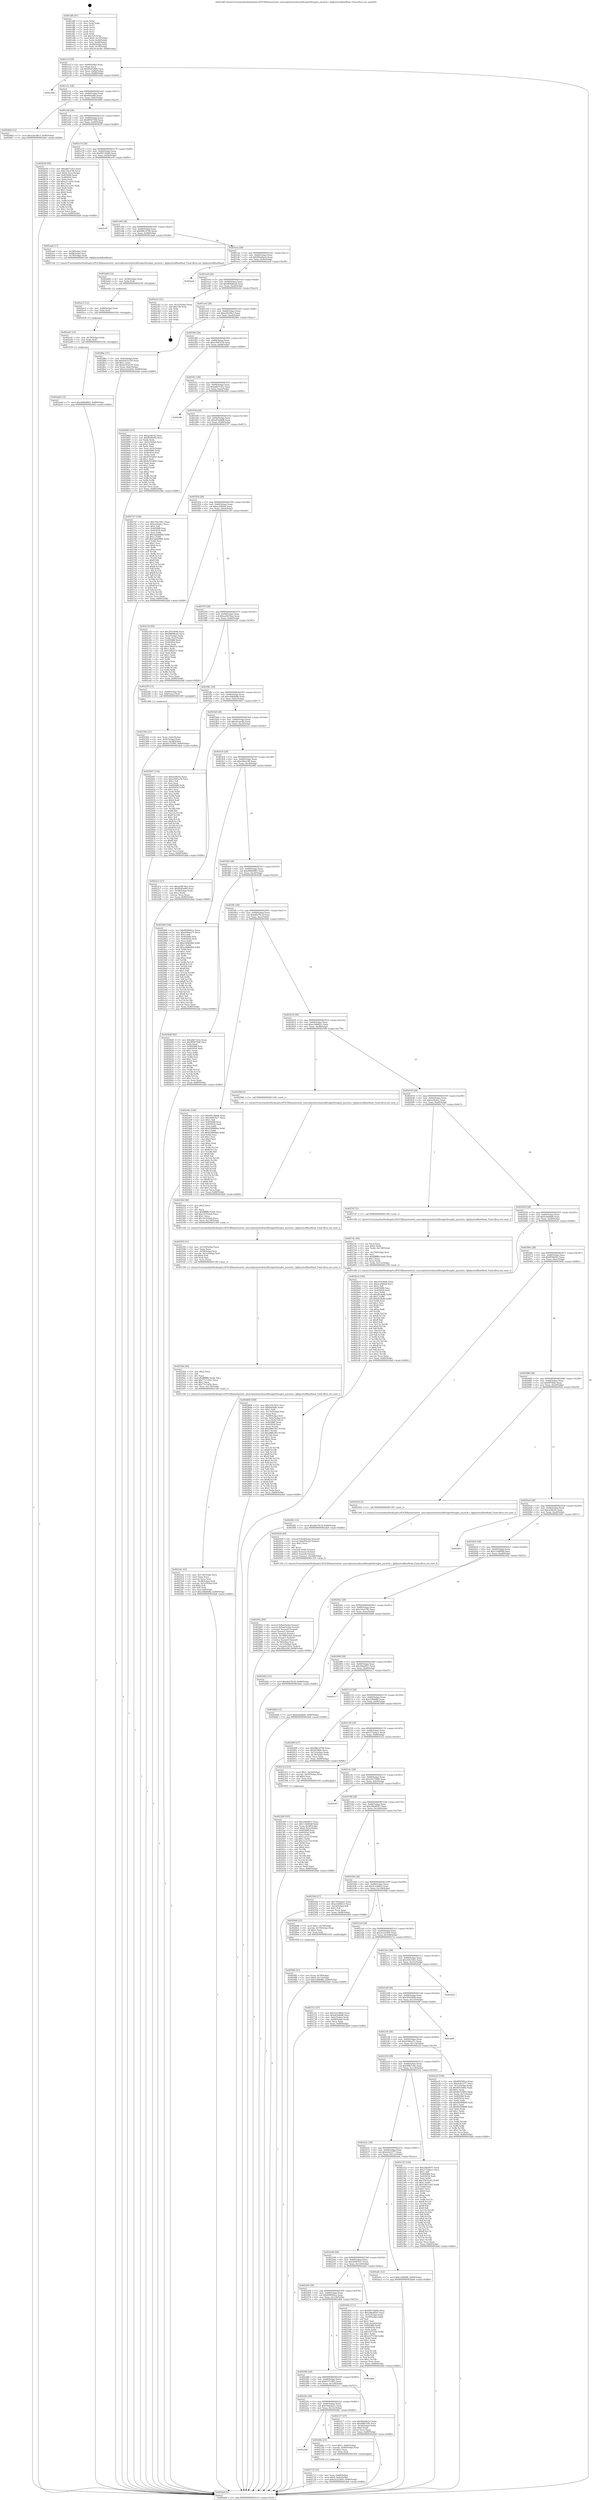 digraph "0x401df0" {
  label = "0x401df0 (/mnt/c/Users/mathe/Desktop/tcc/POCII/binaries/extr_emscriptentestsbox2dfreeglutfreeglut_joystick.c_fghJoystickRawRead_Final-ollvm.out::main(0))"
  labelloc = "t"
  node[shape=record]

  Entry [label="",width=0.3,height=0.3,shape=circle,fillcolor=black,style=filled]
  "0x401e1f" [label="{
     0x401e1f [29]\l
     | [instrs]\l
     &nbsp;&nbsp;0x401e1f \<+3\>: mov -0x80(%rbp),%eax\l
     &nbsp;&nbsp;0x401e22 \<+2\>: mov %eax,%ecx\l
     &nbsp;&nbsp;0x401e24 \<+6\>: sub $0x85d5ef60,%ecx\l
     &nbsp;&nbsp;0x401e2a \<+6\>: mov %eax,-0x84(%rbp)\l
     &nbsp;&nbsp;0x401e30 \<+6\>: mov %ecx,-0x88(%rbp)\l
     &nbsp;&nbsp;0x401e36 \<+6\>: je 00000000004022dd \<main+0x4ed\>\l
  }"]
  "0x4022dd" [label="{
     0x4022dd\l
  }", style=dashed]
  "0x401e3c" [label="{
     0x401e3c [28]\l
     | [instrs]\l
     &nbsp;&nbsp;0x401e3c \<+5\>: jmp 0000000000401e41 \<main+0x51\>\l
     &nbsp;&nbsp;0x401e41 \<+6\>: mov -0x84(%rbp),%eax\l
     &nbsp;&nbsp;0x401e47 \<+5\>: sub $0x8dcfaffa,%eax\l
     &nbsp;&nbsp;0x401e4c \<+6\>: mov %eax,-0x8c(%rbp)\l
     &nbsp;&nbsp;0x401e52 \<+6\>: je 00000000004028b0 \<main+0xac0\>\l
  }"]
  Exit [label="",width=0.3,height=0.3,shape=circle,fillcolor=black,style=filled,peripheries=2]
  "0x4028b0" [label="{
     0x4028b0 [12]\l
     | [instrs]\l
     &nbsp;&nbsp;0x4028b0 \<+7\>: movl $0xa2bc98c3,-0x80(%rbp)\l
     &nbsp;&nbsp;0x4028b7 \<+5\>: jmp 0000000000402da6 \<main+0xfb6\>\l
  }"]
  "0x401e58" [label="{
     0x401e58 [28]\l
     | [instrs]\l
     &nbsp;&nbsp;0x401e58 \<+5\>: jmp 0000000000401e5d \<main+0x6d\>\l
     &nbsp;&nbsp;0x401e5d \<+6\>: mov -0x84(%rbp),%eax\l
     &nbsp;&nbsp;0x401e63 \<+5\>: sub $0x8f587508,%eax\l
     &nbsp;&nbsp;0x401e68 \<+6\>: mov %eax,-0x90(%rbp)\l
     &nbsp;&nbsp;0x401e6e \<+6\>: je 0000000000402b59 \<main+0xd69\>\l
  }"]
  "0x402add" [label="{
     0x402add [12]\l
     | [instrs]\l
     &nbsp;&nbsp;0x402add \<+7\>: movl $0xd0664863,-0x80(%rbp)\l
     &nbsp;&nbsp;0x402ae4 \<+5\>: jmp 0000000000402da6 \<main+0xfb6\>\l
  }"]
  "0x402b59" [label="{
     0x402b59 [95]\l
     | [instrs]\l
     &nbsp;&nbsp;0x402b59 \<+5\>: mov $0xa6b71d1e,%eax\l
     &nbsp;&nbsp;0x402b5e \<+5\>: mov $0x150c47f6,%ecx\l
     &nbsp;&nbsp;0x402b63 \<+7\>: movl $0x0,-0x3c(%rbp)\l
     &nbsp;&nbsp;0x402b6a \<+7\>: mov 0x405068,%edx\l
     &nbsp;&nbsp;0x402b71 \<+7\>: mov 0x405054,%esi\l
     &nbsp;&nbsp;0x402b78 \<+2\>: mov %edx,%edi\l
     &nbsp;&nbsp;0x402b7a \<+6\>: add $0xe21cac91,%edi\l
     &nbsp;&nbsp;0x402b80 \<+3\>: sub $0x1,%edi\l
     &nbsp;&nbsp;0x402b83 \<+6\>: sub $0xe21cac91,%edi\l
     &nbsp;&nbsp;0x402b89 \<+3\>: imul %edi,%edx\l
     &nbsp;&nbsp;0x402b8c \<+3\>: and $0x1,%edx\l
     &nbsp;&nbsp;0x402b8f \<+3\>: cmp $0x0,%edx\l
     &nbsp;&nbsp;0x402b92 \<+4\>: sete %r8b\l
     &nbsp;&nbsp;0x402b96 \<+3\>: cmp $0xa,%esi\l
     &nbsp;&nbsp;0x402b99 \<+4\>: setl %r9b\l
     &nbsp;&nbsp;0x402b9d \<+3\>: mov %r8b,%r10b\l
     &nbsp;&nbsp;0x402ba0 \<+3\>: and %r9b,%r10b\l
     &nbsp;&nbsp;0x402ba3 \<+3\>: xor %r9b,%r8b\l
     &nbsp;&nbsp;0x402ba6 \<+3\>: or %r8b,%r10b\l
     &nbsp;&nbsp;0x402ba9 \<+4\>: test $0x1,%r10b\l
     &nbsp;&nbsp;0x402bad \<+3\>: cmovne %ecx,%eax\l
     &nbsp;&nbsp;0x402bb0 \<+3\>: mov %eax,-0x80(%rbp)\l
     &nbsp;&nbsp;0x402bb3 \<+5\>: jmp 0000000000402da6 \<main+0xfb6\>\l
  }"]
  "0x401e74" [label="{
     0x401e74 [28]\l
     | [instrs]\l
     &nbsp;&nbsp;0x401e74 \<+5\>: jmp 0000000000401e79 \<main+0x89\>\l
     &nbsp;&nbsp;0x401e79 \<+6\>: mov -0x84(%rbp),%eax\l
     &nbsp;&nbsp;0x401e7f \<+5\>: sub $0x99118d94,%eax\l
     &nbsp;&nbsp;0x401e84 \<+6\>: mov %eax,-0x94(%rbp)\l
     &nbsp;&nbsp;0x401e8a \<+6\>: je 0000000000402cf5 \<main+0xf05\>\l
  }"]
  "0x402ad1" [label="{
     0x402ad1 [12]\l
     | [instrs]\l
     &nbsp;&nbsp;0x402ad1 \<+4\>: mov -0x78(%rbp),%rdx\l
     &nbsp;&nbsp;0x402ad5 \<+3\>: mov %rdx,%rdi\l
     &nbsp;&nbsp;0x402ad8 \<+5\>: call 0000000000401030 \<free@plt\>\l
     | [calls]\l
     &nbsp;&nbsp;0x401030 \{1\} (unknown)\l
  }"]
  "0x402cf5" [label="{
     0x402cf5\l
  }", style=dashed]
  "0x401e90" [label="{
     0x401e90 [28]\l
     | [instrs]\l
     &nbsp;&nbsp;0x401e90 \<+5\>: jmp 0000000000401e95 \<main+0xa5\>\l
     &nbsp;&nbsp;0x401e95 \<+6\>: mov -0x84(%rbp),%eax\l
     &nbsp;&nbsp;0x401e9b \<+5\>: sub $0x99b14794,%eax\l
     &nbsp;&nbsp;0x401ea0 \<+6\>: mov %eax,-0x98(%rbp)\l
     &nbsp;&nbsp;0x401ea6 \<+6\>: je 0000000000402aa8 \<main+0xcb8\>\l
  }"]
  "0x402ac5" [label="{
     0x402ac5 [12]\l
     | [instrs]\l
     &nbsp;&nbsp;0x402ac5 \<+4\>: mov -0x68(%rbp),%rdx\l
     &nbsp;&nbsp;0x402ac9 \<+3\>: mov %rdx,%rdi\l
     &nbsp;&nbsp;0x402acc \<+5\>: call 0000000000401030 \<free@plt\>\l
     | [calls]\l
     &nbsp;&nbsp;0x401030 \{1\} (unknown)\l
  }"]
  "0x402aa8" [label="{
     0x402aa8 [17]\l
     | [instrs]\l
     &nbsp;&nbsp;0x402aa8 \<+4\>: mov -0x58(%rbp),%rdi\l
     &nbsp;&nbsp;0x402aac \<+4\>: mov -0x68(%rbp),%rsi\l
     &nbsp;&nbsp;0x402ab0 \<+4\>: mov -0x78(%rbp),%rdx\l
     &nbsp;&nbsp;0x402ab4 \<+5\>: call 00000000004015a0 \<fghJoystickRawRead\>\l
     | [calls]\l
     &nbsp;&nbsp;0x4015a0 \{1\} (/mnt/c/Users/mathe/Desktop/tcc/POCII/binaries/extr_emscriptentestsbox2dfreeglutfreeglut_joystick.c_fghJoystickRawRead_Final-ollvm.out::fghJoystickRawRead)\l
  }"]
  "0x401eac" [label="{
     0x401eac [28]\l
     | [instrs]\l
     &nbsp;&nbsp;0x401eac \<+5\>: jmp 0000000000401eb1 \<main+0xc1\>\l
     &nbsp;&nbsp;0x401eb1 \<+6\>: mov -0x84(%rbp),%eax\l
     &nbsp;&nbsp;0x401eb7 \<+5\>: sub $0x99cb8a2e,%eax\l
     &nbsp;&nbsp;0x401ebc \<+6\>: mov %eax,-0x9c(%rbp)\l
     &nbsp;&nbsp;0x401ec2 \<+6\>: je 0000000000402ae9 \<main+0xcf9\>\l
  }"]
  "0x402ab9" [label="{
     0x402ab9 [12]\l
     | [instrs]\l
     &nbsp;&nbsp;0x402ab9 \<+4\>: mov -0x58(%rbp),%rdx\l
     &nbsp;&nbsp;0x402abd \<+3\>: mov %rdx,%rdi\l
     &nbsp;&nbsp;0x402ac0 \<+5\>: call 0000000000401030 \<free@plt\>\l
     | [calls]\l
     &nbsp;&nbsp;0x401030 \{1\} (unknown)\l
  }"]
  "0x402ae9" [label="{
     0x402ae9\l
  }", style=dashed]
  "0x401ec8" [label="{
     0x401ec8 [28]\l
     | [instrs]\l
     &nbsp;&nbsp;0x401ec8 \<+5\>: jmp 0000000000401ecd \<main+0xdd\>\l
     &nbsp;&nbsp;0x401ecd \<+6\>: mov -0x84(%rbp),%eax\l
     &nbsp;&nbsp;0x401ed3 \<+5\>: sub $0x9b808ea6,%eax\l
     &nbsp;&nbsp;0x401ed8 \<+6\>: mov %eax,-0xa0(%rbp)\l
     &nbsp;&nbsp;0x401ede \<+6\>: je 0000000000402cb2 \<main+0xec2\>\l
  }"]
  "0x40295a" [label="{
     0x40295a [69]\l
     | [instrs]\l
     &nbsp;&nbsp;0x40295a \<+8\>: movsd 0x6ae(%rip),%xmm1\l
     &nbsp;&nbsp;0x402962 \<+8\>: movsd 0x6ae(%rip),%xmm2\l
     &nbsp;&nbsp;0x40296a \<+4\>: cvtss2sd %xmm0,%xmm0\l
     &nbsp;&nbsp;0x40296e \<+4\>: divsd %xmm2,%xmm0\l
     &nbsp;&nbsp;0x402972 \<+4\>: addsd %xmm0,%xmm1\l
     &nbsp;&nbsp;0x402976 \<+8\>: movsd -0x148(%rbp),%xmm0\l
     &nbsp;&nbsp;0x40297e \<+4\>: mulsd %xmm1,%xmm0\l
     &nbsp;&nbsp;0x402982 \<+4\>: cvtsd2ss %xmm0,%xmm0\l
     &nbsp;&nbsp;0x402986 \<+4\>: mov -0x78(%rbp),%rsi\l
     &nbsp;&nbsp;0x40298a \<+4\>: movslq -0x7c(%rbp),%rdi\l
     &nbsp;&nbsp;0x40298e \<+5\>: movss %xmm0,(%rsi,%rdi,4)\l
     &nbsp;&nbsp;0x402993 \<+7\>: movl $0xc9fa2c90,-0x80(%rbp)\l
     &nbsp;&nbsp;0x40299a \<+5\>: jmp 0000000000402da6 \<main+0xfb6\>\l
  }"]
  "0x402cb2" [label="{
     0x402cb2 [21]\l
     | [instrs]\l
     &nbsp;&nbsp;0x402cb2 \<+3\>: mov -0x2c(%rbp),%eax\l
     &nbsp;&nbsp;0x402cb5 \<+7\>: add $0x128,%rsp\l
     &nbsp;&nbsp;0x402cbc \<+1\>: pop %rbx\l
     &nbsp;&nbsp;0x402cbd \<+2\>: pop %r12\l
     &nbsp;&nbsp;0x402cbf \<+2\>: pop %r13\l
     &nbsp;&nbsp;0x402cc1 \<+2\>: pop %r14\l
     &nbsp;&nbsp;0x402cc3 \<+2\>: pop %r15\l
     &nbsp;&nbsp;0x402cc5 \<+1\>: pop %rbp\l
     &nbsp;&nbsp;0x402cc6 \<+1\>: ret\l
  }"]
  "0x401ee4" [label="{
     0x401ee4 [28]\l
     | [instrs]\l
     &nbsp;&nbsp;0x401ee4 \<+5\>: jmp 0000000000401ee9 \<main+0xf9\>\l
     &nbsp;&nbsp;0x401ee9 \<+6\>: mov -0x84(%rbp),%eax\l
     &nbsp;&nbsp;0x401eef \<+5\>: sub $0xa2bc98c3,%eax\l
     &nbsp;&nbsp;0x401ef4 \<+6\>: mov %eax,-0xa4(%rbp)\l
     &nbsp;&nbsp;0x401efa \<+6\>: je 00000000004028bc \<main+0xacc\>\l
  }"]
  "0x402929" [label="{
     0x402929 [49]\l
     | [instrs]\l
     &nbsp;&nbsp;0x402929 \<+8\>: movsd 0x6ef(%rip),%xmm0\l
     &nbsp;&nbsp;0x402931 \<+8\>: movsd 0x6ef(%rip),%xmm1\l
     &nbsp;&nbsp;0x402939 \<+5\>: mov $0x2,%ecx\l
     &nbsp;&nbsp;0x40293e \<+1\>: cltd\l
     &nbsp;&nbsp;0x40293f \<+2\>: idiv %ecx\l
     &nbsp;&nbsp;0x402941 \<+4\>: cvtsi2sd %edx,%xmm2\l
     &nbsp;&nbsp;0x402945 \<+4\>: mulsd %xmm2,%xmm1\l
     &nbsp;&nbsp;0x402949 \<+4\>: addsd %xmm0,%xmm1\l
     &nbsp;&nbsp;0x40294d \<+8\>: movsd %xmm1,-0x148(%rbp)\l
     &nbsp;&nbsp;0x402955 \<+5\>: call 0000000000401350 \<next_f\>\l
     | [calls]\l
     &nbsp;&nbsp;0x401350 \{1\} (/mnt/c/Users/mathe/Desktop/tcc/POCII/binaries/extr_emscriptentestsbox2dfreeglutfreeglut_joystick.c_fghJoystickRawRead_Final-ollvm.out::next_f)\l
  }"]
  "0x4028bc" [label="{
     0x4028bc [31]\l
     | [instrs]\l
     &nbsp;&nbsp;0x4028bc \<+3\>: mov -0x6c(%rbp),%eax\l
     &nbsp;&nbsp;0x4028bf \<+5\>: add $0xdc052229,%eax\l
     &nbsp;&nbsp;0x4028c4 \<+3\>: add $0x1,%eax\l
     &nbsp;&nbsp;0x4028c7 \<+5\>: sub $0xdc052229,%eax\l
     &nbsp;&nbsp;0x4028cc \<+3\>: mov %eax,-0x6c(%rbp)\l
     &nbsp;&nbsp;0x4028cf \<+7\>: movl $0x2e222405,-0x80(%rbp)\l
     &nbsp;&nbsp;0x4028d6 \<+5\>: jmp 0000000000402da6 \<main+0xfb6\>\l
  }"]
  "0x401f00" [label="{
     0x401f00 [28]\l
     | [instrs]\l
     &nbsp;&nbsp;0x401f00 \<+5\>: jmp 0000000000401f05 \<main+0x115\>\l
     &nbsp;&nbsp;0x401f05 \<+6\>: mov -0x84(%rbp),%eax\l
     &nbsp;&nbsp;0x401f0b \<+5\>: sub $0xa3945a78,%eax\l
     &nbsp;&nbsp;0x401f10 \<+6\>: mov %eax,-0xa8(%rbp)\l
     &nbsp;&nbsp;0x401f16 \<+6\>: je 000000000040268d \<main+0x89d\>\l
  }"]
  "0x4028f2" [label="{
     0x4028f2 [23]\l
     | [instrs]\l
     &nbsp;&nbsp;0x4028f2 \<+4\>: mov %rax,-0x78(%rbp)\l
     &nbsp;&nbsp;0x4028f6 \<+7\>: movl $0x0,-0x7c(%rbp)\l
     &nbsp;&nbsp;0x4028fd \<+7\>: movl $0x2360bff4,-0x80(%rbp)\l
     &nbsp;&nbsp;0x402904 \<+5\>: jmp 0000000000402da6 \<main+0xfb6\>\l
  }"]
  "0x40268d" [label="{
     0x40268d [101]\l
     | [instrs]\l
     &nbsp;&nbsp;0x40268d \<+5\>: mov $0xac08c92,%eax\l
     &nbsp;&nbsp;0x402692 \<+5\>: mov $0xff16b002,%ecx\l
     &nbsp;&nbsp;0x402697 \<+2\>: xor %edx,%edx\l
     &nbsp;&nbsp;0x402699 \<+3\>: mov -0x5c(%rbp),%esi\l
     &nbsp;&nbsp;0x40269c \<+3\>: sub $0x1,%edx\l
     &nbsp;&nbsp;0x40269f \<+2\>: sub %edx,%esi\l
     &nbsp;&nbsp;0x4026a1 \<+3\>: mov %esi,-0x5c(%rbp)\l
     &nbsp;&nbsp;0x4026a4 \<+7\>: mov 0x405068,%edx\l
     &nbsp;&nbsp;0x4026ab \<+7\>: mov 0x405054,%esi\l
     &nbsp;&nbsp;0x4026b2 \<+2\>: mov %edx,%edi\l
     &nbsp;&nbsp;0x4026b4 \<+6\>: sub $0x8765d443,%edi\l
     &nbsp;&nbsp;0x4026ba \<+3\>: sub $0x1,%edi\l
     &nbsp;&nbsp;0x4026bd \<+6\>: add $0x8765d443,%edi\l
     &nbsp;&nbsp;0x4026c3 \<+3\>: imul %edi,%edx\l
     &nbsp;&nbsp;0x4026c6 \<+3\>: and $0x1,%edx\l
     &nbsp;&nbsp;0x4026c9 \<+3\>: cmp $0x0,%edx\l
     &nbsp;&nbsp;0x4026cc \<+4\>: sete %r8b\l
     &nbsp;&nbsp;0x4026d0 \<+3\>: cmp $0xa,%esi\l
     &nbsp;&nbsp;0x4026d3 \<+4\>: setl %r9b\l
     &nbsp;&nbsp;0x4026d7 \<+3\>: mov %r8b,%r10b\l
     &nbsp;&nbsp;0x4026da \<+3\>: and %r9b,%r10b\l
     &nbsp;&nbsp;0x4026dd \<+3\>: xor %r9b,%r8b\l
     &nbsp;&nbsp;0x4026e0 \<+3\>: or %r8b,%r10b\l
     &nbsp;&nbsp;0x4026e3 \<+4\>: test $0x1,%r10b\l
     &nbsp;&nbsp;0x4026e7 \<+3\>: cmovne %ecx,%eax\l
     &nbsp;&nbsp;0x4026ea \<+3\>: mov %eax,-0x80(%rbp)\l
     &nbsp;&nbsp;0x4026ed \<+5\>: jmp 0000000000402da6 \<main+0xfb6\>\l
  }"]
  "0x401f1c" [label="{
     0x401f1c [28]\l
     | [instrs]\l
     &nbsp;&nbsp;0x401f1c \<+5\>: jmp 0000000000401f21 \<main+0x131\>\l
     &nbsp;&nbsp;0x401f21 \<+6\>: mov -0x84(%rbp),%eax\l
     &nbsp;&nbsp;0x401f27 \<+5\>: sub $0xa6b71d1e,%eax\l
     &nbsp;&nbsp;0x401f2c \<+6\>: mov %eax,-0xac(%rbp)\l
     &nbsp;&nbsp;0x401f32 \<+6\>: je 0000000000402d8c \<main+0xf9c\>\l
  }"]
  "0x402808" [label="{
     0x402808 [168]\l
     | [instrs]\l
     &nbsp;&nbsp;0x402808 \<+5\>: mov $0x354c545c,%ecx\l
     &nbsp;&nbsp;0x40280d \<+5\>: mov $0x8dcfaffa,%edx\l
     &nbsp;&nbsp;0x402812 \<+3\>: mov $0x1,%dil\l
     &nbsp;&nbsp;0x402815 \<+6\>: mov -0x13c(%rbp),%esi\l
     &nbsp;&nbsp;0x40281b \<+3\>: imul %eax,%esi\l
     &nbsp;&nbsp;0x40281e \<+4\>: mov -0x68(%rbp),%r8\l
     &nbsp;&nbsp;0x402822 \<+4\>: movslq -0x6c(%rbp),%r9\l
     &nbsp;&nbsp;0x402826 \<+4\>: mov %esi,(%r8,%r9,4)\l
     &nbsp;&nbsp;0x40282a \<+7\>: mov 0x405068,%eax\l
     &nbsp;&nbsp;0x402831 \<+7\>: mov 0x405054,%esi\l
     &nbsp;&nbsp;0x402838 \<+3\>: mov %eax,%r10d\l
     &nbsp;&nbsp;0x40283b \<+7\>: add $0xa96fc583,%r10d\l
     &nbsp;&nbsp;0x402842 \<+4\>: sub $0x1,%r10d\l
     &nbsp;&nbsp;0x402846 \<+7\>: sub $0xa96fc583,%r10d\l
     &nbsp;&nbsp;0x40284d \<+4\>: imul %r10d,%eax\l
     &nbsp;&nbsp;0x402851 \<+3\>: and $0x1,%eax\l
     &nbsp;&nbsp;0x402854 \<+3\>: cmp $0x0,%eax\l
     &nbsp;&nbsp;0x402857 \<+4\>: sete %r11b\l
     &nbsp;&nbsp;0x40285b \<+3\>: cmp $0xa,%esi\l
     &nbsp;&nbsp;0x40285e \<+3\>: setl %bl\l
     &nbsp;&nbsp;0x402861 \<+3\>: mov %r11b,%r14b\l
     &nbsp;&nbsp;0x402864 \<+4\>: xor $0xff,%r14b\l
     &nbsp;&nbsp;0x402868 \<+3\>: mov %bl,%r15b\l
     &nbsp;&nbsp;0x40286b \<+4\>: xor $0xff,%r15b\l
     &nbsp;&nbsp;0x40286f \<+4\>: xor $0x0,%dil\l
     &nbsp;&nbsp;0x402873 \<+3\>: mov %r14b,%r12b\l
     &nbsp;&nbsp;0x402876 \<+4\>: and $0x0,%r12b\l
     &nbsp;&nbsp;0x40287a \<+3\>: and %dil,%r11b\l
     &nbsp;&nbsp;0x40287d \<+3\>: mov %r15b,%r13b\l
     &nbsp;&nbsp;0x402880 \<+4\>: and $0x0,%r13b\l
     &nbsp;&nbsp;0x402884 \<+3\>: and %dil,%bl\l
     &nbsp;&nbsp;0x402887 \<+3\>: or %r11b,%r12b\l
     &nbsp;&nbsp;0x40288a \<+3\>: or %bl,%r13b\l
     &nbsp;&nbsp;0x40288d \<+3\>: xor %r13b,%r12b\l
     &nbsp;&nbsp;0x402890 \<+3\>: or %r15b,%r14b\l
     &nbsp;&nbsp;0x402893 \<+4\>: xor $0xff,%r14b\l
     &nbsp;&nbsp;0x402897 \<+4\>: or $0x0,%dil\l
     &nbsp;&nbsp;0x40289b \<+3\>: and %dil,%r14b\l
     &nbsp;&nbsp;0x40289e \<+3\>: or %r14b,%r12b\l
     &nbsp;&nbsp;0x4028a1 \<+4\>: test $0x1,%r12b\l
     &nbsp;&nbsp;0x4028a5 \<+3\>: cmovne %edx,%ecx\l
     &nbsp;&nbsp;0x4028a8 \<+3\>: mov %ecx,-0x80(%rbp)\l
     &nbsp;&nbsp;0x4028ab \<+5\>: jmp 0000000000402da6 \<main+0xfb6\>\l
  }"]
  "0x402d8c" [label="{
     0x402d8c\l
  }", style=dashed]
  "0x401f38" [label="{
     0x401f38 [28]\l
     | [instrs]\l
     &nbsp;&nbsp;0x401f38 \<+5\>: jmp 0000000000401f3d \<main+0x14d\>\l
     &nbsp;&nbsp;0x401f3d \<+6\>: mov -0x84(%rbp),%eax\l
     &nbsp;&nbsp;0x401f43 \<+5\>: sub $0xa83adbf8,%eax\l
     &nbsp;&nbsp;0x401f48 \<+6\>: mov %eax,-0xb0(%rbp)\l
     &nbsp;&nbsp;0x401f4e \<+6\>: je 0000000000402747 \<main+0x957\>\l
  }"]
  "0x4027dc" [label="{
     0x4027dc [44]\l
     | [instrs]\l
     &nbsp;&nbsp;0x4027dc \<+2\>: xor %ecx,%ecx\l
     &nbsp;&nbsp;0x4027de \<+5\>: mov $0x2,%edx\l
     &nbsp;&nbsp;0x4027e3 \<+6\>: mov %edx,-0x138(%rbp)\l
     &nbsp;&nbsp;0x4027e9 \<+1\>: cltd\l
     &nbsp;&nbsp;0x4027ea \<+6\>: mov -0x138(%rbp),%esi\l
     &nbsp;&nbsp;0x4027f0 \<+2\>: idiv %esi\l
     &nbsp;&nbsp;0x4027f2 \<+6\>: imul $0xfffffffe,%edx,%edx\l
     &nbsp;&nbsp;0x4027f8 \<+3\>: sub $0x1,%ecx\l
     &nbsp;&nbsp;0x4027fb \<+2\>: sub %ecx,%edx\l
     &nbsp;&nbsp;0x4027fd \<+6\>: mov %edx,-0x13c(%rbp)\l
     &nbsp;&nbsp;0x402803 \<+5\>: call 0000000000401160 \<next_i\>\l
     | [calls]\l
     &nbsp;&nbsp;0x401160 \{1\} (/mnt/c/Users/mathe/Desktop/tcc/POCII/binaries/extr_emscriptentestsbox2dfreeglutfreeglut_joystick.c_fghJoystickRawRead_Final-ollvm.out::next_i)\l
  }"]
  "0x402747" [label="{
     0x402747 [144]\l
     | [instrs]\l
     &nbsp;&nbsp;0x402747 \<+5\>: mov $0x354c545c,%eax\l
     &nbsp;&nbsp;0x40274c \<+5\>: mov $0xee5fa4cc,%ecx\l
     &nbsp;&nbsp;0x402751 \<+2\>: mov $0x1,%dl\l
     &nbsp;&nbsp;0x402753 \<+7\>: mov 0x405068,%esi\l
     &nbsp;&nbsp;0x40275a \<+7\>: mov 0x405054,%edi\l
     &nbsp;&nbsp;0x402761 \<+3\>: mov %esi,%r8d\l
     &nbsp;&nbsp;0x402764 \<+7\>: sub $0x5abdd96b,%r8d\l
     &nbsp;&nbsp;0x40276b \<+4\>: sub $0x1,%r8d\l
     &nbsp;&nbsp;0x40276f \<+7\>: add $0x5abdd96b,%r8d\l
     &nbsp;&nbsp;0x402776 \<+4\>: imul %r8d,%esi\l
     &nbsp;&nbsp;0x40277a \<+3\>: and $0x1,%esi\l
     &nbsp;&nbsp;0x40277d \<+3\>: cmp $0x0,%esi\l
     &nbsp;&nbsp;0x402780 \<+4\>: sete %r9b\l
     &nbsp;&nbsp;0x402784 \<+3\>: cmp $0xa,%edi\l
     &nbsp;&nbsp;0x402787 \<+4\>: setl %r10b\l
     &nbsp;&nbsp;0x40278b \<+3\>: mov %r9b,%r11b\l
     &nbsp;&nbsp;0x40278e \<+4\>: xor $0xff,%r11b\l
     &nbsp;&nbsp;0x402792 \<+3\>: mov %r10b,%bl\l
     &nbsp;&nbsp;0x402795 \<+3\>: xor $0xff,%bl\l
     &nbsp;&nbsp;0x402798 \<+3\>: xor $0x1,%dl\l
     &nbsp;&nbsp;0x40279b \<+3\>: mov %r11b,%r14b\l
     &nbsp;&nbsp;0x40279e \<+4\>: and $0xff,%r14b\l
     &nbsp;&nbsp;0x4027a2 \<+3\>: and %dl,%r9b\l
     &nbsp;&nbsp;0x4027a5 \<+3\>: mov %bl,%r15b\l
     &nbsp;&nbsp;0x4027a8 \<+4\>: and $0xff,%r15b\l
     &nbsp;&nbsp;0x4027ac \<+3\>: and %dl,%r10b\l
     &nbsp;&nbsp;0x4027af \<+3\>: or %r9b,%r14b\l
     &nbsp;&nbsp;0x4027b2 \<+3\>: or %r10b,%r15b\l
     &nbsp;&nbsp;0x4027b5 \<+3\>: xor %r15b,%r14b\l
     &nbsp;&nbsp;0x4027b8 \<+3\>: or %bl,%r11b\l
     &nbsp;&nbsp;0x4027bb \<+4\>: xor $0xff,%r11b\l
     &nbsp;&nbsp;0x4027bf \<+3\>: or $0x1,%dl\l
     &nbsp;&nbsp;0x4027c2 \<+3\>: and %dl,%r11b\l
     &nbsp;&nbsp;0x4027c5 \<+3\>: or %r11b,%r14b\l
     &nbsp;&nbsp;0x4027c8 \<+4\>: test $0x1,%r14b\l
     &nbsp;&nbsp;0x4027cc \<+3\>: cmovne %ecx,%eax\l
     &nbsp;&nbsp;0x4027cf \<+3\>: mov %eax,-0x80(%rbp)\l
     &nbsp;&nbsp;0x4027d2 \<+5\>: jmp 0000000000402da6 \<main+0xfb6\>\l
  }"]
  "0x401f54" [label="{
     0x401f54 [28]\l
     | [instrs]\l
     &nbsp;&nbsp;0x401f54 \<+5\>: jmp 0000000000401f59 \<main+0x169\>\l
     &nbsp;&nbsp;0x401f59 \<+6\>: mov -0x84(%rbp),%eax\l
     &nbsp;&nbsp;0x401f5f \<+5\>: sub $0xac20fde6,%eax\l
     &nbsp;&nbsp;0x401f64 \<+6\>: mov %eax,-0xb4(%rbp)\l
     &nbsp;&nbsp;0x401f6a \<+6\>: je 0000000000402c54 \<main+0xe64\>\l
  }"]
  "0x402715" [label="{
     0x402715 [23]\l
     | [instrs]\l
     &nbsp;&nbsp;0x402715 \<+4\>: mov %rax,-0x68(%rbp)\l
     &nbsp;&nbsp;0x402719 \<+7\>: movl $0x0,-0x6c(%rbp)\l
     &nbsp;&nbsp;0x402720 \<+7\>: movl $0x2e222405,-0x80(%rbp)\l
     &nbsp;&nbsp;0x402727 \<+5\>: jmp 0000000000402da6 \<main+0xfb6\>\l
  }"]
  "0x402c54" [label="{
     0x402c54 [94]\l
     | [instrs]\l
     &nbsp;&nbsp;0x402c54 \<+5\>: mov $0x3f1636db,%eax\l
     &nbsp;&nbsp;0x402c59 \<+5\>: mov $0x9b808ea6,%ecx\l
     &nbsp;&nbsp;0x402c5e \<+3\>: mov -0x3c(%rbp),%edx\l
     &nbsp;&nbsp;0x402c61 \<+3\>: mov %edx,-0x2c(%rbp)\l
     &nbsp;&nbsp;0x402c64 \<+7\>: mov 0x405068,%edx\l
     &nbsp;&nbsp;0x402c6b \<+7\>: mov 0x405054,%esi\l
     &nbsp;&nbsp;0x402c72 \<+2\>: mov %edx,%edi\l
     &nbsp;&nbsp;0x402c74 \<+6\>: add $0x15fbd151,%edi\l
     &nbsp;&nbsp;0x402c7a \<+3\>: sub $0x1,%edi\l
     &nbsp;&nbsp;0x402c7d \<+6\>: sub $0x15fbd151,%edi\l
     &nbsp;&nbsp;0x402c83 \<+3\>: imul %edi,%edx\l
     &nbsp;&nbsp;0x402c86 \<+3\>: and $0x1,%edx\l
     &nbsp;&nbsp;0x402c89 \<+3\>: cmp $0x0,%edx\l
     &nbsp;&nbsp;0x402c8c \<+4\>: sete %r8b\l
     &nbsp;&nbsp;0x402c90 \<+3\>: cmp $0xa,%esi\l
     &nbsp;&nbsp;0x402c93 \<+4\>: setl %r9b\l
     &nbsp;&nbsp;0x402c97 \<+3\>: mov %r8b,%r10b\l
     &nbsp;&nbsp;0x402c9a \<+3\>: and %r9b,%r10b\l
     &nbsp;&nbsp;0x402c9d \<+3\>: xor %r9b,%r8b\l
     &nbsp;&nbsp;0x402ca0 \<+3\>: or %r8b,%r10b\l
     &nbsp;&nbsp;0x402ca3 \<+4\>: test $0x1,%r10b\l
     &nbsp;&nbsp;0x402ca7 \<+3\>: cmovne %ecx,%eax\l
     &nbsp;&nbsp;0x402caa \<+3\>: mov %eax,-0x80(%rbp)\l
     &nbsp;&nbsp;0x402cad \<+5\>: jmp 0000000000402da6 \<main+0xfb6\>\l
  }"]
  "0x401f70" [label="{
     0x401f70 [28]\l
     | [instrs]\l
     &nbsp;&nbsp;0x401f70 \<+5\>: jmp 0000000000401f75 \<main+0x185\>\l
     &nbsp;&nbsp;0x401f75 \<+6\>: mov -0x84(%rbp),%eax\l
     &nbsp;&nbsp;0x401f7b \<+5\>: sub $0xae0b76ea,%eax\l
     &nbsp;&nbsp;0x401f80 \<+6\>: mov %eax,-0xb8(%rbp)\l
     &nbsp;&nbsp;0x401f86 \<+6\>: je 00000000004022f5 \<main+0x505\>\l
  }"]
  "0x4022b8" [label="{
     0x4022b8\l
  }", style=dashed]
  "0x4022f5" [label="{
     0x4022f5 [13]\l
     | [instrs]\l
     &nbsp;&nbsp;0x4022f5 \<+4\>: mov -0x48(%rbp),%rax\l
     &nbsp;&nbsp;0x4022f9 \<+4\>: mov 0x8(%rax),%rdi\l
     &nbsp;&nbsp;0x4022fd \<+5\>: call 0000000000401060 \<atoi@plt\>\l
     | [calls]\l
     &nbsp;&nbsp;0x401060 \{1\} (unknown)\l
  }"]
  "0x401f8c" [label="{
     0x401f8c [28]\l
     | [instrs]\l
     &nbsp;&nbsp;0x401f8c \<+5\>: jmp 0000000000401f91 \<main+0x1a1\>\l
     &nbsp;&nbsp;0x401f91 \<+6\>: mov -0x84(%rbp),%eax\l
     &nbsp;&nbsp;0x401f97 \<+5\>: sub $0xc0db0b8b,%eax\l
     &nbsp;&nbsp;0x401f9c \<+6\>: mov %eax,-0xbc(%rbp)\l
     &nbsp;&nbsp;0x401fa2 \<+6\>: je 0000000000402607 \<main+0x817\>\l
  }"]
  "0x4026fe" [label="{
     0x4026fe [23]\l
     | [instrs]\l
     &nbsp;&nbsp;0x4026fe \<+7\>: movl $0x1,-0x60(%rbp)\l
     &nbsp;&nbsp;0x402705 \<+4\>: movslq -0x60(%rbp),%rax\l
     &nbsp;&nbsp;0x402709 \<+4\>: shl $0x2,%rax\l
     &nbsp;&nbsp;0x40270d \<+3\>: mov %rax,%rdi\l
     &nbsp;&nbsp;0x402710 \<+5\>: call 0000000000401050 \<malloc@plt\>\l
     | [calls]\l
     &nbsp;&nbsp;0x401050 \{1\} (unknown)\l
  }"]
  "0x402607" [label="{
     0x402607 [134]\l
     | [instrs]\l
     &nbsp;&nbsp;0x402607 \<+5\>: mov $0xac08c92,%eax\l
     &nbsp;&nbsp;0x40260c \<+5\>: mov $0xa3945a78,%ecx\l
     &nbsp;&nbsp;0x402611 \<+2\>: mov $0x1,%dl\l
     &nbsp;&nbsp;0x402613 \<+2\>: xor %esi,%esi\l
     &nbsp;&nbsp;0x402615 \<+7\>: mov 0x405068,%edi\l
     &nbsp;&nbsp;0x40261c \<+8\>: mov 0x405054,%r8d\l
     &nbsp;&nbsp;0x402624 \<+3\>: sub $0x1,%esi\l
     &nbsp;&nbsp;0x402627 \<+3\>: mov %edi,%r9d\l
     &nbsp;&nbsp;0x40262a \<+3\>: add %esi,%r9d\l
     &nbsp;&nbsp;0x40262d \<+4\>: imul %r9d,%edi\l
     &nbsp;&nbsp;0x402631 \<+3\>: and $0x1,%edi\l
     &nbsp;&nbsp;0x402634 \<+3\>: cmp $0x0,%edi\l
     &nbsp;&nbsp;0x402637 \<+4\>: sete %r10b\l
     &nbsp;&nbsp;0x40263b \<+4\>: cmp $0xa,%r8d\l
     &nbsp;&nbsp;0x40263f \<+4\>: setl %r11b\l
     &nbsp;&nbsp;0x402643 \<+3\>: mov %r10b,%bl\l
     &nbsp;&nbsp;0x402646 \<+3\>: xor $0xff,%bl\l
     &nbsp;&nbsp;0x402649 \<+3\>: mov %r11b,%r14b\l
     &nbsp;&nbsp;0x40264c \<+4\>: xor $0xff,%r14b\l
     &nbsp;&nbsp;0x402650 \<+3\>: xor $0x1,%dl\l
     &nbsp;&nbsp;0x402653 \<+3\>: mov %bl,%r15b\l
     &nbsp;&nbsp;0x402656 \<+4\>: and $0xff,%r15b\l
     &nbsp;&nbsp;0x40265a \<+3\>: and %dl,%r10b\l
     &nbsp;&nbsp;0x40265d \<+3\>: mov %r14b,%r12b\l
     &nbsp;&nbsp;0x402660 \<+4\>: and $0xff,%r12b\l
     &nbsp;&nbsp;0x402664 \<+3\>: and %dl,%r11b\l
     &nbsp;&nbsp;0x402667 \<+3\>: or %r10b,%r15b\l
     &nbsp;&nbsp;0x40266a \<+3\>: or %r11b,%r12b\l
     &nbsp;&nbsp;0x40266d \<+3\>: xor %r12b,%r15b\l
     &nbsp;&nbsp;0x402670 \<+3\>: or %r14b,%bl\l
     &nbsp;&nbsp;0x402673 \<+3\>: xor $0xff,%bl\l
     &nbsp;&nbsp;0x402676 \<+3\>: or $0x1,%dl\l
     &nbsp;&nbsp;0x402679 \<+2\>: and %dl,%bl\l
     &nbsp;&nbsp;0x40267b \<+3\>: or %bl,%r15b\l
     &nbsp;&nbsp;0x40267e \<+4\>: test $0x1,%r15b\l
     &nbsp;&nbsp;0x402682 \<+3\>: cmovne %ecx,%eax\l
     &nbsp;&nbsp;0x402685 \<+3\>: mov %eax,-0x80(%rbp)\l
     &nbsp;&nbsp;0x402688 \<+5\>: jmp 0000000000402da6 \<main+0xfb6\>\l
  }"]
  "0x401fa8" [label="{
     0x401fa8 [28]\l
     | [instrs]\l
     &nbsp;&nbsp;0x401fa8 \<+5\>: jmp 0000000000401fad \<main+0x1bd\>\l
     &nbsp;&nbsp;0x401fad \<+6\>: mov -0x84(%rbp),%eax\l
     &nbsp;&nbsp;0x401fb3 \<+5\>: sub $0xc6caee8e,%eax\l
     &nbsp;&nbsp;0x401fb8 \<+6\>: mov %eax,-0xc0(%rbp)\l
     &nbsp;&nbsp;0x401fbe \<+6\>: je 00000000004022c2 \<main+0x4d2\>\l
  }"]
  "0x4025dc" [label="{
     0x4025dc [43]\l
     | [instrs]\l
     &nbsp;&nbsp;0x4025dc \<+6\>: mov -0x134(%rbp),%ecx\l
     &nbsp;&nbsp;0x4025e2 \<+3\>: imul %eax,%ecx\l
     &nbsp;&nbsp;0x4025e5 \<+3\>: movslq %ecx,%rsi\l
     &nbsp;&nbsp;0x4025e8 \<+4\>: mov -0x58(%rbp),%rdi\l
     &nbsp;&nbsp;0x4025ec \<+4\>: movslq -0x5c(%rbp),%r8\l
     &nbsp;&nbsp;0x4025f0 \<+4\>: shl $0x4,%r8\l
     &nbsp;&nbsp;0x4025f4 \<+3\>: add %r8,%rdi\l
     &nbsp;&nbsp;0x4025f7 \<+4\>: mov %rsi,0x8(%rdi)\l
     &nbsp;&nbsp;0x4025fb \<+7\>: movl $0xc0db0b8b,-0x80(%rbp)\l
     &nbsp;&nbsp;0x402602 \<+5\>: jmp 0000000000402da6 \<main+0xfb6\>\l
  }"]
  "0x4022c2" [label="{
     0x4022c2 [27]\l
     | [instrs]\l
     &nbsp;&nbsp;0x4022c2 \<+5\>: mov $0xae0b76ea,%eax\l
     &nbsp;&nbsp;0x4022c7 \<+5\>: mov $0x85d5ef60,%ecx\l
     &nbsp;&nbsp;0x4022cc \<+3\>: mov -0x38(%rbp),%edx\l
     &nbsp;&nbsp;0x4022cf \<+3\>: cmp $0x2,%edx\l
     &nbsp;&nbsp;0x4022d2 \<+3\>: cmovne %ecx,%eax\l
     &nbsp;&nbsp;0x4022d5 \<+3\>: mov %eax,-0x80(%rbp)\l
     &nbsp;&nbsp;0x4022d8 \<+5\>: jmp 0000000000402da6 \<main+0xfb6\>\l
  }"]
  "0x401fc4" [label="{
     0x401fc4 [28]\l
     | [instrs]\l
     &nbsp;&nbsp;0x401fc4 \<+5\>: jmp 0000000000401fc9 \<main+0x1d9\>\l
     &nbsp;&nbsp;0x401fc9 \<+6\>: mov -0x84(%rbp),%eax\l
     &nbsp;&nbsp;0x401fcf \<+5\>: sub $0xc9fa2c90,%eax\l
     &nbsp;&nbsp;0x401fd4 \<+6\>: mov %eax,-0xc4(%rbp)\l
     &nbsp;&nbsp;0x401fda \<+6\>: je 000000000040299f \<main+0xbaf\>\l
  }"]
  "0x402da6" [label="{
     0x402da6 [5]\l
     | [instrs]\l
     &nbsp;&nbsp;0x402da6 \<+5\>: jmp 0000000000401e1f \<main+0x2f\>\l
  }"]
  "0x401df0" [label="{
     0x401df0 [47]\l
     | [instrs]\l
     &nbsp;&nbsp;0x401df0 \<+1\>: push %rbp\l
     &nbsp;&nbsp;0x401df1 \<+3\>: mov %rsp,%rbp\l
     &nbsp;&nbsp;0x401df4 \<+2\>: push %r15\l
     &nbsp;&nbsp;0x401df6 \<+2\>: push %r14\l
     &nbsp;&nbsp;0x401df8 \<+2\>: push %r13\l
     &nbsp;&nbsp;0x401dfa \<+2\>: push %r12\l
     &nbsp;&nbsp;0x401dfc \<+1\>: push %rbx\l
     &nbsp;&nbsp;0x401dfd \<+7\>: sub $0x128,%rsp\l
     &nbsp;&nbsp;0x401e04 \<+7\>: movl $0x0,-0x3c(%rbp)\l
     &nbsp;&nbsp;0x401e0b \<+3\>: mov %edi,-0x40(%rbp)\l
     &nbsp;&nbsp;0x401e0e \<+4\>: mov %rsi,-0x48(%rbp)\l
     &nbsp;&nbsp;0x401e12 \<+3\>: mov -0x40(%rbp),%edi\l
     &nbsp;&nbsp;0x401e15 \<+3\>: mov %edi,-0x38(%rbp)\l
     &nbsp;&nbsp;0x401e18 \<+7\>: movl $0xc6caee8e,-0x80(%rbp)\l
  }"]
  "0x402302" [label="{
     0x402302 [21]\l
     | [instrs]\l
     &nbsp;&nbsp;0x402302 \<+3\>: mov %eax,-0x4c(%rbp)\l
     &nbsp;&nbsp;0x402305 \<+3\>: mov -0x4c(%rbp),%eax\l
     &nbsp;&nbsp;0x402308 \<+3\>: mov %eax,-0x34(%rbp)\l
     &nbsp;&nbsp;0x40230b \<+7\>: movl $0x63753f95,-0x80(%rbp)\l
     &nbsp;&nbsp;0x402312 \<+5\>: jmp 0000000000402da6 \<main+0xfb6\>\l
  }"]
  "0x4025b4" [label="{
     0x4025b4 [40]\l
     | [instrs]\l
     &nbsp;&nbsp;0x4025b4 \<+5\>: mov $0x2,%ecx\l
     &nbsp;&nbsp;0x4025b9 \<+1\>: cltd\l
     &nbsp;&nbsp;0x4025ba \<+2\>: idiv %ecx\l
     &nbsp;&nbsp;0x4025bc \<+6\>: imul $0xfffffffe,%edx,%ecx\l
     &nbsp;&nbsp;0x4025c2 \<+6\>: add $0x77e7e83c,%ecx\l
     &nbsp;&nbsp;0x4025c8 \<+3\>: add $0x1,%ecx\l
     &nbsp;&nbsp;0x4025cb \<+6\>: sub $0x77e7e83c,%ecx\l
     &nbsp;&nbsp;0x4025d1 \<+6\>: mov %ecx,-0x134(%rbp)\l
     &nbsp;&nbsp;0x4025d7 \<+5\>: call 0000000000401160 \<next_i\>\l
     | [calls]\l
     &nbsp;&nbsp;0x401160 \{1\} (/mnt/c/Users/mathe/Desktop/tcc/POCII/binaries/extr_emscriptentestsbox2dfreeglutfreeglut_joystick.c_fghJoystickRawRead_Final-ollvm.out::next_i)\l
  }"]
  "0x40299f" [label="{
     0x40299f [144]\l
     | [instrs]\l
     &nbsp;&nbsp;0x40299f \<+5\>: mov $0x609440ca,%eax\l
     &nbsp;&nbsp;0x4029a4 \<+5\>: mov $0x4566a27c,%ecx\l
     &nbsp;&nbsp;0x4029a9 \<+2\>: mov $0x1,%dl\l
     &nbsp;&nbsp;0x4029ab \<+7\>: mov 0x405068,%esi\l
     &nbsp;&nbsp;0x4029b2 \<+7\>: mov 0x405054,%edi\l
     &nbsp;&nbsp;0x4029b9 \<+3\>: mov %esi,%r8d\l
     &nbsp;&nbsp;0x4029bc \<+7\>: sub $0xe3680d9d,%r8d\l
     &nbsp;&nbsp;0x4029c3 \<+4\>: sub $0x1,%r8d\l
     &nbsp;&nbsp;0x4029c7 \<+7\>: add $0xe3680d9d,%r8d\l
     &nbsp;&nbsp;0x4029ce \<+4\>: imul %r8d,%esi\l
     &nbsp;&nbsp;0x4029d2 \<+3\>: and $0x1,%esi\l
     &nbsp;&nbsp;0x4029d5 \<+3\>: cmp $0x0,%esi\l
     &nbsp;&nbsp;0x4029d8 \<+4\>: sete %r9b\l
     &nbsp;&nbsp;0x4029dc \<+3\>: cmp $0xa,%edi\l
     &nbsp;&nbsp;0x4029df \<+4\>: setl %r10b\l
     &nbsp;&nbsp;0x4029e3 \<+3\>: mov %r9b,%r11b\l
     &nbsp;&nbsp;0x4029e6 \<+4\>: xor $0xff,%r11b\l
     &nbsp;&nbsp;0x4029ea \<+3\>: mov %r10b,%bl\l
     &nbsp;&nbsp;0x4029ed \<+3\>: xor $0xff,%bl\l
     &nbsp;&nbsp;0x4029f0 \<+3\>: xor $0x1,%dl\l
     &nbsp;&nbsp;0x4029f3 \<+3\>: mov %r11b,%r14b\l
     &nbsp;&nbsp;0x4029f6 \<+4\>: and $0xff,%r14b\l
     &nbsp;&nbsp;0x4029fa \<+3\>: and %dl,%r9b\l
     &nbsp;&nbsp;0x4029fd \<+3\>: mov %bl,%r15b\l
     &nbsp;&nbsp;0x402a00 \<+4\>: and $0xff,%r15b\l
     &nbsp;&nbsp;0x402a04 \<+3\>: and %dl,%r10b\l
     &nbsp;&nbsp;0x402a07 \<+3\>: or %r9b,%r14b\l
     &nbsp;&nbsp;0x402a0a \<+3\>: or %r10b,%r15b\l
     &nbsp;&nbsp;0x402a0d \<+3\>: xor %r15b,%r14b\l
     &nbsp;&nbsp;0x402a10 \<+3\>: or %bl,%r11b\l
     &nbsp;&nbsp;0x402a13 \<+4\>: xor $0xff,%r11b\l
     &nbsp;&nbsp;0x402a17 \<+3\>: or $0x1,%dl\l
     &nbsp;&nbsp;0x402a1a \<+3\>: and %dl,%r11b\l
     &nbsp;&nbsp;0x402a1d \<+3\>: or %r11b,%r14b\l
     &nbsp;&nbsp;0x402a20 \<+4\>: test $0x1,%r14b\l
     &nbsp;&nbsp;0x402a24 \<+3\>: cmovne %ecx,%eax\l
     &nbsp;&nbsp;0x402a27 \<+3\>: mov %eax,-0x80(%rbp)\l
     &nbsp;&nbsp;0x402a2a \<+5\>: jmp 0000000000402da6 \<main+0xfb6\>\l
  }"]
  "0x401fe0" [label="{
     0x401fe0 [28]\l
     | [instrs]\l
     &nbsp;&nbsp;0x401fe0 \<+5\>: jmp 0000000000401fe5 \<main+0x1f5\>\l
     &nbsp;&nbsp;0x401fe5 \<+6\>: mov -0x84(%rbp),%eax\l
     &nbsp;&nbsp;0x401feb \<+5\>: sub $0xd0664863,%eax\l
     &nbsp;&nbsp;0x401ff0 \<+6\>: mov %eax,-0xc8(%rbp)\l
     &nbsp;&nbsp;0x401ff6 \<+6\>: je 0000000000402b06 \<main+0xd16\>\l
  }"]
  "0x402595" [label="{
     0x402595 [31]\l
     | [instrs]\l
     &nbsp;&nbsp;0x402595 \<+6\>: mov -0x130(%rbp),%ecx\l
     &nbsp;&nbsp;0x40259b \<+3\>: imul %eax,%ecx\l
     &nbsp;&nbsp;0x40259e \<+4\>: mov -0x58(%rbp),%rsi\l
     &nbsp;&nbsp;0x4025a2 \<+4\>: movslq -0x5c(%rbp),%rdi\l
     &nbsp;&nbsp;0x4025a6 \<+4\>: shl $0x4,%rdi\l
     &nbsp;&nbsp;0x4025aa \<+3\>: add %rdi,%rsi\l
     &nbsp;&nbsp;0x4025ad \<+2\>: mov %ecx,(%rsi)\l
     &nbsp;&nbsp;0x4025af \<+5\>: call 0000000000401160 \<next_i\>\l
     | [calls]\l
     &nbsp;&nbsp;0x401160 \{1\} (/mnt/c/Users/mathe/Desktop/tcc/POCII/binaries/extr_emscriptentestsbox2dfreeglutfreeglut_joystick.c_fghJoystickRawRead_Final-ollvm.out::next_i)\l
  }"]
  "0x402b06" [label="{
     0x402b06 [83]\l
     | [instrs]\l
     &nbsp;&nbsp;0x402b06 \<+5\>: mov $0xa6b71d1e,%eax\l
     &nbsp;&nbsp;0x402b0b \<+5\>: mov $0x8f587508,%ecx\l
     &nbsp;&nbsp;0x402b10 \<+2\>: xor %edx,%edx\l
     &nbsp;&nbsp;0x402b12 \<+7\>: mov 0x405068,%esi\l
     &nbsp;&nbsp;0x402b19 \<+7\>: mov 0x405054,%edi\l
     &nbsp;&nbsp;0x402b20 \<+3\>: sub $0x1,%edx\l
     &nbsp;&nbsp;0x402b23 \<+3\>: mov %esi,%r8d\l
     &nbsp;&nbsp;0x402b26 \<+3\>: add %edx,%r8d\l
     &nbsp;&nbsp;0x402b29 \<+4\>: imul %r8d,%esi\l
     &nbsp;&nbsp;0x402b2d \<+3\>: and $0x1,%esi\l
     &nbsp;&nbsp;0x402b30 \<+3\>: cmp $0x0,%esi\l
     &nbsp;&nbsp;0x402b33 \<+4\>: sete %r9b\l
     &nbsp;&nbsp;0x402b37 \<+3\>: cmp $0xa,%edi\l
     &nbsp;&nbsp;0x402b3a \<+4\>: setl %r10b\l
     &nbsp;&nbsp;0x402b3e \<+3\>: mov %r9b,%r11b\l
     &nbsp;&nbsp;0x402b41 \<+3\>: and %r10b,%r11b\l
     &nbsp;&nbsp;0x402b44 \<+3\>: xor %r10b,%r9b\l
     &nbsp;&nbsp;0x402b47 \<+3\>: or %r9b,%r11b\l
     &nbsp;&nbsp;0x402b4a \<+4\>: test $0x1,%r11b\l
     &nbsp;&nbsp;0x402b4e \<+3\>: cmovne %ecx,%eax\l
     &nbsp;&nbsp;0x402b51 \<+3\>: mov %eax,-0x80(%rbp)\l
     &nbsp;&nbsp;0x402b54 \<+5\>: jmp 0000000000402da6 \<main+0xfb6\>\l
  }"]
  "0x401ffc" [label="{
     0x401ffc [28]\l
     | [instrs]\l
     &nbsp;&nbsp;0x401ffc \<+5\>: jmp 0000000000402001 \<main+0x211\>\l
     &nbsp;&nbsp;0x402001 \<+6\>: mov -0x84(%rbp),%eax\l
     &nbsp;&nbsp;0x402007 \<+5\>: sub $0xd0a78c3f,%eax\l
     &nbsp;&nbsp;0x40200c \<+6\>: mov %eax,-0xcc(%rbp)\l
     &nbsp;&nbsp;0x402012 \<+6\>: je 000000000040244e \<main+0x65e\>\l
  }"]
  "0x40256d" [label="{
     0x40256d [40]\l
     | [instrs]\l
     &nbsp;&nbsp;0x40256d \<+5\>: mov $0x2,%ecx\l
     &nbsp;&nbsp;0x402572 \<+1\>: cltd\l
     &nbsp;&nbsp;0x402573 \<+2\>: idiv %ecx\l
     &nbsp;&nbsp;0x402575 \<+6\>: imul $0xfffffffe,%edx,%ecx\l
     &nbsp;&nbsp;0x40257b \<+6\>: add $0x163524eb,%ecx\l
     &nbsp;&nbsp;0x402581 \<+3\>: add $0x1,%ecx\l
     &nbsp;&nbsp;0x402584 \<+6\>: sub $0x163524eb,%ecx\l
     &nbsp;&nbsp;0x40258a \<+6\>: mov %ecx,-0x130(%rbp)\l
     &nbsp;&nbsp;0x402590 \<+5\>: call 0000000000401160 \<next_i\>\l
     | [calls]\l
     &nbsp;&nbsp;0x401160 \{1\} (/mnt/c/Users/mathe/Desktop/tcc/POCII/binaries/extr_emscriptentestsbox2dfreeglutfreeglut_joystick.c_fghJoystickRawRead_Final-ollvm.out::next_i)\l
  }"]
  "0x40244e" [label="{
     0x40244e [144]\l
     | [instrs]\l
     &nbsp;&nbsp;0x40244e \<+5\>: mov $0x99118d94,%eax\l
     &nbsp;&nbsp;0x402453 \<+5\>: mov $0x5d407b17,%ecx\l
     &nbsp;&nbsp;0x402458 \<+2\>: mov $0x1,%dl\l
     &nbsp;&nbsp;0x40245a \<+7\>: mov 0x405068,%esi\l
     &nbsp;&nbsp;0x402461 \<+7\>: mov 0x405054,%edi\l
     &nbsp;&nbsp;0x402468 \<+3\>: mov %esi,%r8d\l
     &nbsp;&nbsp;0x40246b \<+7\>: add $0x659996ba,%r8d\l
     &nbsp;&nbsp;0x402472 \<+4\>: sub $0x1,%r8d\l
     &nbsp;&nbsp;0x402476 \<+7\>: sub $0x659996ba,%r8d\l
     &nbsp;&nbsp;0x40247d \<+4\>: imul %r8d,%esi\l
     &nbsp;&nbsp;0x402481 \<+3\>: and $0x1,%esi\l
     &nbsp;&nbsp;0x402484 \<+3\>: cmp $0x0,%esi\l
     &nbsp;&nbsp;0x402487 \<+4\>: sete %r9b\l
     &nbsp;&nbsp;0x40248b \<+3\>: cmp $0xa,%edi\l
     &nbsp;&nbsp;0x40248e \<+4\>: setl %r10b\l
     &nbsp;&nbsp;0x402492 \<+3\>: mov %r9b,%r11b\l
     &nbsp;&nbsp;0x402495 \<+4\>: xor $0xff,%r11b\l
     &nbsp;&nbsp;0x402499 \<+3\>: mov %r10b,%bl\l
     &nbsp;&nbsp;0x40249c \<+3\>: xor $0xff,%bl\l
     &nbsp;&nbsp;0x40249f \<+3\>: xor $0x0,%dl\l
     &nbsp;&nbsp;0x4024a2 \<+3\>: mov %r11b,%r14b\l
     &nbsp;&nbsp;0x4024a5 \<+4\>: and $0x0,%r14b\l
     &nbsp;&nbsp;0x4024a9 \<+3\>: and %dl,%r9b\l
     &nbsp;&nbsp;0x4024ac \<+3\>: mov %bl,%r15b\l
     &nbsp;&nbsp;0x4024af \<+4\>: and $0x0,%r15b\l
     &nbsp;&nbsp;0x4024b3 \<+3\>: and %dl,%r10b\l
     &nbsp;&nbsp;0x4024b6 \<+3\>: or %r9b,%r14b\l
     &nbsp;&nbsp;0x4024b9 \<+3\>: or %r10b,%r15b\l
     &nbsp;&nbsp;0x4024bc \<+3\>: xor %r15b,%r14b\l
     &nbsp;&nbsp;0x4024bf \<+3\>: or %bl,%r11b\l
     &nbsp;&nbsp;0x4024c2 \<+4\>: xor $0xff,%r11b\l
     &nbsp;&nbsp;0x4024c6 \<+3\>: or $0x0,%dl\l
     &nbsp;&nbsp;0x4024c9 \<+3\>: and %dl,%r11b\l
     &nbsp;&nbsp;0x4024cc \<+3\>: or %r11b,%r14b\l
     &nbsp;&nbsp;0x4024cf \<+4\>: test $0x1,%r14b\l
     &nbsp;&nbsp;0x4024d3 \<+3\>: cmovne %ecx,%eax\l
     &nbsp;&nbsp;0x4024d6 \<+3\>: mov %eax,-0x80(%rbp)\l
     &nbsp;&nbsp;0x4024d9 \<+5\>: jmp 0000000000402da6 \<main+0xfb6\>\l
  }"]
  "0x402018" [label="{
     0x402018 [28]\l
     | [instrs]\l
     &nbsp;&nbsp;0x402018 \<+5\>: jmp 000000000040201d \<main+0x22d\>\l
     &nbsp;&nbsp;0x40201d \<+6\>: mov -0x84(%rbp),%eax\l
     &nbsp;&nbsp;0x402023 \<+5\>: sub $0xe1b96023,%eax\l
     &nbsp;&nbsp;0x402028 \<+6\>: mov %eax,-0xd0(%rbp)\l
     &nbsp;&nbsp;0x40202e \<+6\>: je 0000000000402568 \<main+0x778\>\l
  }"]
  "0x4023d9" [label="{
     0x4023d9 [105]\l
     | [instrs]\l
     &nbsp;&nbsp;0x4023d9 \<+5\>: mov $0x20baf057,%ecx\l
     &nbsp;&nbsp;0x4023de \<+5\>: mov $0x11b606df,%edx\l
     &nbsp;&nbsp;0x4023e3 \<+4\>: mov %rax,-0x58(%rbp)\l
     &nbsp;&nbsp;0x4023e7 \<+7\>: movl $0x0,-0x5c(%rbp)\l
     &nbsp;&nbsp;0x4023ee \<+7\>: mov 0x405068,%esi\l
     &nbsp;&nbsp;0x4023f5 \<+8\>: mov 0x405054,%r8d\l
     &nbsp;&nbsp;0x4023fd \<+3\>: mov %esi,%r9d\l
     &nbsp;&nbsp;0x402400 \<+7\>: sub $0x1ce2375f,%r9d\l
     &nbsp;&nbsp;0x402407 \<+4\>: sub $0x1,%r9d\l
     &nbsp;&nbsp;0x40240b \<+7\>: add $0x1ce2375f,%r9d\l
     &nbsp;&nbsp;0x402412 \<+4\>: imul %r9d,%esi\l
     &nbsp;&nbsp;0x402416 \<+3\>: and $0x1,%esi\l
     &nbsp;&nbsp;0x402419 \<+3\>: cmp $0x0,%esi\l
     &nbsp;&nbsp;0x40241c \<+4\>: sete %r10b\l
     &nbsp;&nbsp;0x402420 \<+4\>: cmp $0xa,%r8d\l
     &nbsp;&nbsp;0x402424 \<+4\>: setl %r11b\l
     &nbsp;&nbsp;0x402428 \<+3\>: mov %r10b,%bl\l
     &nbsp;&nbsp;0x40242b \<+3\>: and %r11b,%bl\l
     &nbsp;&nbsp;0x40242e \<+3\>: xor %r11b,%r10b\l
     &nbsp;&nbsp;0x402431 \<+3\>: or %r10b,%bl\l
     &nbsp;&nbsp;0x402434 \<+3\>: test $0x1,%bl\l
     &nbsp;&nbsp;0x402437 \<+3\>: cmovne %edx,%ecx\l
     &nbsp;&nbsp;0x40243a \<+3\>: mov %ecx,-0x80(%rbp)\l
     &nbsp;&nbsp;0x40243d \<+5\>: jmp 0000000000402da6 \<main+0xfb6\>\l
  }"]
  "0x402568" [label="{
     0x402568 [5]\l
     | [instrs]\l
     &nbsp;&nbsp;0x402568 \<+5\>: call 0000000000401160 \<next_i\>\l
     | [calls]\l
     &nbsp;&nbsp;0x401160 \{1\} (/mnt/c/Users/mathe/Desktop/tcc/POCII/binaries/extr_emscriptentestsbox2dfreeglutfreeglut_joystick.c_fghJoystickRawRead_Final-ollvm.out::next_i)\l
  }"]
  "0x402034" [label="{
     0x402034 [28]\l
     | [instrs]\l
     &nbsp;&nbsp;0x402034 \<+5\>: jmp 0000000000402039 \<main+0x249\>\l
     &nbsp;&nbsp;0x402039 \<+6\>: mov -0x84(%rbp),%eax\l
     &nbsp;&nbsp;0x40203f \<+5\>: sub $0xee5fa4cc,%eax\l
     &nbsp;&nbsp;0x402044 \<+6\>: mov %eax,-0xd4(%rbp)\l
     &nbsp;&nbsp;0x40204a \<+6\>: je 00000000004027d7 \<main+0x9e7\>\l
  }"]
  "0x40229c" [label="{
     0x40229c [28]\l
     | [instrs]\l
     &nbsp;&nbsp;0x40229c \<+5\>: jmp 00000000004022a1 \<main+0x4b1\>\l
     &nbsp;&nbsp;0x4022a1 \<+6\>: mov -0x84(%rbp),%eax\l
     &nbsp;&nbsp;0x4022a7 \<+5\>: sub $0x74d2da21,%eax\l
     &nbsp;&nbsp;0x4022ac \<+6\>: mov %eax,-0x12c(%rbp)\l
     &nbsp;&nbsp;0x4022b2 \<+6\>: je 00000000004026fe \<main+0x90e\>\l
  }"]
  "0x4027d7" [label="{
     0x4027d7 [5]\l
     | [instrs]\l
     &nbsp;&nbsp;0x4027d7 \<+5\>: call 0000000000401160 \<next_i\>\l
     | [calls]\l
     &nbsp;&nbsp;0x401160 \{1\} (/mnt/c/Users/mathe/Desktop/tcc/POCII/binaries/extr_emscriptentestsbox2dfreeglutfreeglut_joystick.c_fghJoystickRawRead_Final-ollvm.out::next_i)\l
  }"]
  "0x402050" [label="{
     0x402050 [28]\l
     | [instrs]\l
     &nbsp;&nbsp;0x402050 \<+5\>: jmp 0000000000402055 \<main+0x265\>\l
     &nbsp;&nbsp;0x402055 \<+6\>: mov -0x84(%rbp),%eax\l
     &nbsp;&nbsp;0x40205b \<+5\>: sub $0xfcda0bb6,%eax\l
     &nbsp;&nbsp;0x402060 \<+6\>: mov %eax,-0xd8(%rbp)\l
     &nbsp;&nbsp;0x402066 \<+6\>: je 0000000000402bc4 \<main+0xdd4\>\l
  }"]
  "0x402317" [label="{
     0x402317 [27]\l
     | [instrs]\l
     &nbsp;&nbsp;0x402317 \<+5\>: mov $0x99cb8a2e,%eax\l
     &nbsp;&nbsp;0x40231c \<+5\>: mov $0x49fb7e4a,%ecx\l
     &nbsp;&nbsp;0x402321 \<+3\>: mov -0x34(%rbp),%edx\l
     &nbsp;&nbsp;0x402324 \<+3\>: cmp $0x0,%edx\l
     &nbsp;&nbsp;0x402327 \<+3\>: cmove %ecx,%eax\l
     &nbsp;&nbsp;0x40232a \<+3\>: mov %eax,-0x80(%rbp)\l
     &nbsp;&nbsp;0x40232d \<+5\>: jmp 0000000000402da6 \<main+0xfb6\>\l
  }"]
  "0x402bc4" [label="{
     0x402bc4 [144]\l
     | [instrs]\l
     &nbsp;&nbsp;0x402bc4 \<+5\>: mov $0x3f1636db,%eax\l
     &nbsp;&nbsp;0x402bc9 \<+5\>: mov $0xac20fde6,%ecx\l
     &nbsp;&nbsp;0x402bce \<+2\>: mov $0x1,%dl\l
     &nbsp;&nbsp;0x402bd0 \<+7\>: mov 0x405068,%esi\l
     &nbsp;&nbsp;0x402bd7 \<+7\>: mov 0x405054,%edi\l
     &nbsp;&nbsp;0x402bde \<+3\>: mov %esi,%r8d\l
     &nbsp;&nbsp;0x402be1 \<+7\>: sub $0xdf1dedb,%r8d\l
     &nbsp;&nbsp;0x402be8 \<+4\>: sub $0x1,%r8d\l
     &nbsp;&nbsp;0x402bec \<+7\>: add $0xdf1dedb,%r8d\l
     &nbsp;&nbsp;0x402bf3 \<+4\>: imul %r8d,%esi\l
     &nbsp;&nbsp;0x402bf7 \<+3\>: and $0x1,%esi\l
     &nbsp;&nbsp;0x402bfa \<+3\>: cmp $0x0,%esi\l
     &nbsp;&nbsp;0x402bfd \<+4\>: sete %r9b\l
     &nbsp;&nbsp;0x402c01 \<+3\>: cmp $0xa,%edi\l
     &nbsp;&nbsp;0x402c04 \<+4\>: setl %r10b\l
     &nbsp;&nbsp;0x402c08 \<+3\>: mov %r9b,%r11b\l
     &nbsp;&nbsp;0x402c0b \<+4\>: xor $0xff,%r11b\l
     &nbsp;&nbsp;0x402c0f \<+3\>: mov %r10b,%bl\l
     &nbsp;&nbsp;0x402c12 \<+3\>: xor $0xff,%bl\l
     &nbsp;&nbsp;0x402c15 \<+3\>: xor $0x0,%dl\l
     &nbsp;&nbsp;0x402c18 \<+3\>: mov %r11b,%r14b\l
     &nbsp;&nbsp;0x402c1b \<+4\>: and $0x0,%r14b\l
     &nbsp;&nbsp;0x402c1f \<+3\>: and %dl,%r9b\l
     &nbsp;&nbsp;0x402c22 \<+3\>: mov %bl,%r15b\l
     &nbsp;&nbsp;0x402c25 \<+4\>: and $0x0,%r15b\l
     &nbsp;&nbsp;0x402c29 \<+3\>: and %dl,%r10b\l
     &nbsp;&nbsp;0x402c2c \<+3\>: or %r9b,%r14b\l
     &nbsp;&nbsp;0x402c2f \<+3\>: or %r10b,%r15b\l
     &nbsp;&nbsp;0x402c32 \<+3\>: xor %r15b,%r14b\l
     &nbsp;&nbsp;0x402c35 \<+3\>: or %bl,%r11b\l
     &nbsp;&nbsp;0x402c38 \<+4\>: xor $0xff,%r11b\l
     &nbsp;&nbsp;0x402c3c \<+3\>: or $0x0,%dl\l
     &nbsp;&nbsp;0x402c3f \<+3\>: and %dl,%r11b\l
     &nbsp;&nbsp;0x402c42 \<+3\>: or %r11b,%r14b\l
     &nbsp;&nbsp;0x402c45 \<+4\>: test $0x1,%r14b\l
     &nbsp;&nbsp;0x402c49 \<+3\>: cmovne %ecx,%eax\l
     &nbsp;&nbsp;0x402c4c \<+3\>: mov %eax,-0x80(%rbp)\l
     &nbsp;&nbsp;0x402c4f \<+5\>: jmp 0000000000402da6 \<main+0xfb6\>\l
  }"]
  "0x40206c" [label="{
     0x40206c [28]\l
     | [instrs]\l
     &nbsp;&nbsp;0x40206c \<+5\>: jmp 0000000000402071 \<main+0x281\>\l
     &nbsp;&nbsp;0x402071 \<+6\>: mov -0x84(%rbp),%eax\l
     &nbsp;&nbsp;0x402077 \<+5\>: sub $0xff16b002,%eax\l
     &nbsp;&nbsp;0x40207c \<+6\>: mov %eax,-0xdc(%rbp)\l
     &nbsp;&nbsp;0x402082 \<+6\>: je 00000000004026f2 \<main+0x902\>\l
  }"]
  "0x402280" [label="{
     0x402280 [28]\l
     | [instrs]\l
     &nbsp;&nbsp;0x402280 \<+5\>: jmp 0000000000402285 \<main+0x495\>\l
     &nbsp;&nbsp;0x402285 \<+6\>: mov -0x84(%rbp),%eax\l
     &nbsp;&nbsp;0x40228b \<+5\>: sub $0x63753f95,%eax\l
     &nbsp;&nbsp;0x402290 \<+6\>: mov %eax,-0x128(%rbp)\l
     &nbsp;&nbsp;0x402296 \<+6\>: je 0000000000402317 \<main+0x527\>\l
  }"]
  "0x4026f2" [label="{
     0x4026f2 [12]\l
     | [instrs]\l
     &nbsp;&nbsp;0x4026f2 \<+7\>: movl $0xd0a78c3f,-0x80(%rbp)\l
     &nbsp;&nbsp;0x4026f9 \<+5\>: jmp 0000000000402da6 \<main+0xfb6\>\l
  }"]
  "0x402088" [label="{
     0x402088 [28]\l
     | [instrs]\l
     &nbsp;&nbsp;0x402088 \<+5\>: jmp 000000000040208d \<main+0x29d\>\l
     &nbsp;&nbsp;0x40208d \<+6\>: mov -0x84(%rbp),%eax\l
     &nbsp;&nbsp;0x402093 \<+5\>: sub $0x4f70fde,%eax\l
     &nbsp;&nbsp;0x402098 \<+6\>: mov %eax,-0xe0(%rbp)\l
     &nbsp;&nbsp;0x40209e \<+6\>: je 0000000000402924 \<main+0xb34\>\l
  }"]
  "0x402d6d" [label="{
     0x402d6d\l
  }", style=dashed]
  "0x402924" [label="{
     0x402924 [5]\l
     | [instrs]\l
     &nbsp;&nbsp;0x402924 \<+5\>: call 0000000000401160 \<next_i\>\l
     | [calls]\l
     &nbsp;&nbsp;0x401160 \{1\} (/mnt/c/Users/mathe/Desktop/tcc/POCII/binaries/extr_emscriptentestsbox2dfreeglutfreeglut_joystick.c_fghJoystickRawRead_Final-ollvm.out::next_i)\l
  }"]
  "0x4020a4" [label="{
     0x4020a4 [28]\l
     | [instrs]\l
     &nbsp;&nbsp;0x4020a4 \<+5\>: jmp 00000000004020a9 \<main+0x2b9\>\l
     &nbsp;&nbsp;0x4020a9 \<+6\>: mov -0x84(%rbp),%eax\l
     &nbsp;&nbsp;0x4020af \<+5\>: sub $0xac08c92,%eax\l
     &nbsp;&nbsp;0x4020b4 \<+6\>: mov %eax,-0xe4(%rbp)\l
     &nbsp;&nbsp;0x4020ba \<+6\>: je 0000000000402d01 \<main+0xf11\>\l
  }"]
  "0x402264" [label="{
     0x402264 [28]\l
     | [instrs]\l
     &nbsp;&nbsp;0x402264 \<+5\>: jmp 0000000000402269 \<main+0x479\>\l
     &nbsp;&nbsp;0x402269 \<+6\>: mov -0x84(%rbp),%eax\l
     &nbsp;&nbsp;0x40226f \<+5\>: sub $0x609440ca,%eax\l
     &nbsp;&nbsp;0x402274 \<+6\>: mov %eax,-0x124(%rbp)\l
     &nbsp;&nbsp;0x40227a \<+6\>: je 0000000000402d6d \<main+0xf7d\>\l
  }"]
  "0x402d01" [label="{
     0x402d01\l
  }", style=dashed]
  "0x4020c0" [label="{
     0x4020c0 [28]\l
     | [instrs]\l
     &nbsp;&nbsp;0x4020c0 \<+5\>: jmp 00000000004020c5 \<main+0x2d5\>\l
     &nbsp;&nbsp;0x4020c5 \<+6\>: mov -0x84(%rbp),%eax\l
     &nbsp;&nbsp;0x4020cb \<+5\>: sub $0x11b606df,%eax\l
     &nbsp;&nbsp;0x4020d0 \<+6\>: mov %eax,-0xe8(%rbp)\l
     &nbsp;&nbsp;0x4020d6 \<+6\>: je 0000000000402442 \<main+0x652\>\l
  }"]
  "0x4024de" [label="{
     0x4024de [111]\l
     | [instrs]\l
     &nbsp;&nbsp;0x4024de \<+5\>: mov $0x99118d94,%eax\l
     &nbsp;&nbsp;0x4024e3 \<+5\>: mov $0x29ba8597,%ecx\l
     &nbsp;&nbsp;0x4024e8 \<+3\>: mov -0x5c(%rbp),%edx\l
     &nbsp;&nbsp;0x4024eb \<+3\>: cmp -0x50(%rbp),%edx\l
     &nbsp;&nbsp;0x4024ee \<+4\>: setl %sil\l
     &nbsp;&nbsp;0x4024f2 \<+4\>: and $0x1,%sil\l
     &nbsp;&nbsp;0x4024f6 \<+4\>: mov %sil,-0x2d(%rbp)\l
     &nbsp;&nbsp;0x4024fa \<+7\>: mov 0x405068,%edx\l
     &nbsp;&nbsp;0x402501 \<+7\>: mov 0x405054,%edi\l
     &nbsp;&nbsp;0x402508 \<+3\>: mov %edx,%r8d\l
     &nbsp;&nbsp;0x40250b \<+7\>: sub $0xe1f7518d,%r8d\l
     &nbsp;&nbsp;0x402512 \<+4\>: sub $0x1,%r8d\l
     &nbsp;&nbsp;0x402516 \<+7\>: add $0xe1f7518d,%r8d\l
     &nbsp;&nbsp;0x40251d \<+4\>: imul %r8d,%edx\l
     &nbsp;&nbsp;0x402521 \<+3\>: and $0x1,%edx\l
     &nbsp;&nbsp;0x402524 \<+3\>: cmp $0x0,%edx\l
     &nbsp;&nbsp;0x402527 \<+4\>: sete %sil\l
     &nbsp;&nbsp;0x40252b \<+3\>: cmp $0xa,%edi\l
     &nbsp;&nbsp;0x40252e \<+4\>: setl %r9b\l
     &nbsp;&nbsp;0x402532 \<+3\>: mov %sil,%r10b\l
     &nbsp;&nbsp;0x402535 \<+3\>: and %r9b,%r10b\l
     &nbsp;&nbsp;0x402538 \<+3\>: xor %r9b,%sil\l
     &nbsp;&nbsp;0x40253b \<+3\>: or %sil,%r10b\l
     &nbsp;&nbsp;0x40253e \<+4\>: test $0x1,%r10b\l
     &nbsp;&nbsp;0x402542 \<+3\>: cmovne %ecx,%eax\l
     &nbsp;&nbsp;0x402545 \<+3\>: mov %eax,-0x80(%rbp)\l
     &nbsp;&nbsp;0x402548 \<+5\>: jmp 0000000000402da6 \<main+0xfb6\>\l
  }"]
  "0x402442" [label="{
     0x402442 [12]\l
     | [instrs]\l
     &nbsp;&nbsp;0x402442 \<+7\>: movl $0xd0a78c3f,-0x80(%rbp)\l
     &nbsp;&nbsp;0x402449 \<+5\>: jmp 0000000000402da6 \<main+0xfb6\>\l
  }"]
  "0x4020dc" [label="{
     0x4020dc [28]\l
     | [instrs]\l
     &nbsp;&nbsp;0x4020dc \<+5\>: jmp 00000000004020e1 \<main+0x2f1\>\l
     &nbsp;&nbsp;0x4020e1 \<+6\>: mov -0x84(%rbp),%eax\l
     &nbsp;&nbsp;0x4020e7 \<+5\>: sub $0x150c47f6,%eax\l
     &nbsp;&nbsp;0x4020ec \<+6\>: mov %eax,-0xec(%rbp)\l
     &nbsp;&nbsp;0x4020f2 \<+6\>: je 0000000000402bb8 \<main+0xdc8\>\l
  }"]
  "0x402248" [label="{
     0x402248 [28]\l
     | [instrs]\l
     &nbsp;&nbsp;0x402248 \<+5\>: jmp 000000000040224d \<main+0x45d\>\l
     &nbsp;&nbsp;0x40224d \<+6\>: mov -0x84(%rbp),%eax\l
     &nbsp;&nbsp;0x402253 \<+5\>: sub $0x5d407b17,%eax\l
     &nbsp;&nbsp;0x402258 \<+6\>: mov %eax,-0x120(%rbp)\l
     &nbsp;&nbsp;0x40225e \<+6\>: je 00000000004024de \<main+0x6ee\>\l
  }"]
  "0x402bb8" [label="{
     0x402bb8 [12]\l
     | [instrs]\l
     &nbsp;&nbsp;0x402bb8 \<+7\>: movl $0xfcda0bb6,-0x80(%rbp)\l
     &nbsp;&nbsp;0x402bbf \<+5\>: jmp 0000000000402da6 \<main+0xfb6\>\l
  }"]
  "0x4020f8" [label="{
     0x4020f8 [28]\l
     | [instrs]\l
     &nbsp;&nbsp;0x4020f8 \<+5\>: jmp 00000000004020fd \<main+0x30d\>\l
     &nbsp;&nbsp;0x4020fd \<+6\>: mov -0x84(%rbp),%eax\l
     &nbsp;&nbsp;0x402103 \<+5\>: sub $0x20baf057,%eax\l
     &nbsp;&nbsp;0x402108 \<+6\>: mov %eax,-0xf0(%rbp)\l
     &nbsp;&nbsp;0x40210e \<+6\>: je 0000000000402cc7 \<main+0xed7\>\l
  }"]
  "0x402a9c" [label="{
     0x402a9c [12]\l
     | [instrs]\l
     &nbsp;&nbsp;0x402a9c \<+7\>: movl $0x2360bff4,-0x80(%rbp)\l
     &nbsp;&nbsp;0x402aa3 \<+5\>: jmp 0000000000402da6 \<main+0xfb6\>\l
  }"]
  "0x402cc7" [label="{
     0x402cc7\l
  }", style=dashed]
  "0x402114" [label="{
     0x402114 [28]\l
     | [instrs]\l
     &nbsp;&nbsp;0x402114 \<+5\>: jmp 0000000000402119 \<main+0x329\>\l
     &nbsp;&nbsp;0x402119 \<+6\>: mov -0x84(%rbp),%eax\l
     &nbsp;&nbsp;0x40211f \<+5\>: sub $0x2360bff4,%eax\l
     &nbsp;&nbsp;0x402124 \<+6\>: mov %eax,-0xf4(%rbp)\l
     &nbsp;&nbsp;0x40212a \<+6\>: je 0000000000402909 \<main+0xb19\>\l
  }"]
  "0x40222c" [label="{
     0x40222c [28]\l
     | [instrs]\l
     &nbsp;&nbsp;0x40222c \<+5\>: jmp 0000000000402231 \<main+0x441\>\l
     &nbsp;&nbsp;0x402231 \<+6\>: mov -0x84(%rbp),%eax\l
     &nbsp;&nbsp;0x402237 \<+5\>: sub $0x4cfe2377,%eax\l
     &nbsp;&nbsp;0x40223c \<+6\>: mov %eax,-0x11c(%rbp)\l
     &nbsp;&nbsp;0x402242 \<+6\>: je 0000000000402a9c \<main+0xcac\>\l
  }"]
  "0x402909" [label="{
     0x402909 [27]\l
     | [instrs]\l
     &nbsp;&nbsp;0x402909 \<+5\>: mov $0x99b14794,%eax\l
     &nbsp;&nbsp;0x40290e \<+5\>: mov $0x4f70fde,%ecx\l
     &nbsp;&nbsp;0x402913 \<+3\>: mov -0x7c(%rbp),%edx\l
     &nbsp;&nbsp;0x402916 \<+3\>: cmp -0x70(%rbp),%edx\l
     &nbsp;&nbsp;0x402919 \<+3\>: cmovl %ecx,%eax\l
     &nbsp;&nbsp;0x40291c \<+3\>: mov %eax,-0x80(%rbp)\l
     &nbsp;&nbsp;0x40291f \<+5\>: jmp 0000000000402da6 \<main+0xfb6\>\l
  }"]
  "0x402130" [label="{
     0x402130 [28]\l
     | [instrs]\l
     &nbsp;&nbsp;0x402130 \<+5\>: jmp 0000000000402135 \<main+0x345\>\l
     &nbsp;&nbsp;0x402135 \<+6\>: mov -0x84(%rbp),%eax\l
     &nbsp;&nbsp;0x40213b \<+5\>: sub $0x273adac1,%eax\l
     &nbsp;&nbsp;0x402140 \<+6\>: mov %eax,-0xf8(%rbp)\l
     &nbsp;&nbsp;0x402146 \<+6\>: je 00000000004023c2 \<main+0x5d2\>\l
  }"]
  "0x402332" [label="{
     0x402332 [144]\l
     | [instrs]\l
     &nbsp;&nbsp;0x402332 \<+5\>: mov $0x20baf057,%eax\l
     &nbsp;&nbsp;0x402337 \<+5\>: mov $0x273adac1,%ecx\l
     &nbsp;&nbsp;0x40233c \<+2\>: mov $0x1,%dl\l
     &nbsp;&nbsp;0x40233e \<+7\>: mov 0x405068,%esi\l
     &nbsp;&nbsp;0x402345 \<+7\>: mov 0x405054,%edi\l
     &nbsp;&nbsp;0x40234c \<+3\>: mov %esi,%r8d\l
     &nbsp;&nbsp;0x40234f \<+7\>: add $0x55831a45,%r8d\l
     &nbsp;&nbsp;0x402356 \<+4\>: sub $0x1,%r8d\l
     &nbsp;&nbsp;0x40235a \<+7\>: sub $0x55831a45,%r8d\l
     &nbsp;&nbsp;0x402361 \<+4\>: imul %r8d,%esi\l
     &nbsp;&nbsp;0x402365 \<+3\>: and $0x1,%esi\l
     &nbsp;&nbsp;0x402368 \<+3\>: cmp $0x0,%esi\l
     &nbsp;&nbsp;0x40236b \<+4\>: sete %r9b\l
     &nbsp;&nbsp;0x40236f \<+3\>: cmp $0xa,%edi\l
     &nbsp;&nbsp;0x402372 \<+4\>: setl %r10b\l
     &nbsp;&nbsp;0x402376 \<+3\>: mov %r9b,%r11b\l
     &nbsp;&nbsp;0x402379 \<+4\>: xor $0xff,%r11b\l
     &nbsp;&nbsp;0x40237d \<+3\>: mov %r10b,%bl\l
     &nbsp;&nbsp;0x402380 \<+3\>: xor $0xff,%bl\l
     &nbsp;&nbsp;0x402383 \<+3\>: xor $0x0,%dl\l
     &nbsp;&nbsp;0x402386 \<+3\>: mov %r11b,%r14b\l
     &nbsp;&nbsp;0x402389 \<+4\>: and $0x0,%r14b\l
     &nbsp;&nbsp;0x40238d \<+3\>: and %dl,%r9b\l
     &nbsp;&nbsp;0x402390 \<+3\>: mov %bl,%r15b\l
     &nbsp;&nbsp;0x402393 \<+4\>: and $0x0,%r15b\l
     &nbsp;&nbsp;0x402397 \<+3\>: and %dl,%r10b\l
     &nbsp;&nbsp;0x40239a \<+3\>: or %r9b,%r14b\l
     &nbsp;&nbsp;0x40239d \<+3\>: or %r10b,%r15b\l
     &nbsp;&nbsp;0x4023a0 \<+3\>: xor %r15b,%r14b\l
     &nbsp;&nbsp;0x4023a3 \<+3\>: or %bl,%r11b\l
     &nbsp;&nbsp;0x4023a6 \<+4\>: xor $0xff,%r11b\l
     &nbsp;&nbsp;0x4023aa \<+3\>: or $0x0,%dl\l
     &nbsp;&nbsp;0x4023ad \<+3\>: and %dl,%r11b\l
     &nbsp;&nbsp;0x4023b0 \<+3\>: or %r11b,%r14b\l
     &nbsp;&nbsp;0x4023b3 \<+4\>: test $0x1,%r14b\l
     &nbsp;&nbsp;0x4023b7 \<+3\>: cmovne %ecx,%eax\l
     &nbsp;&nbsp;0x4023ba \<+3\>: mov %eax,-0x80(%rbp)\l
     &nbsp;&nbsp;0x4023bd \<+5\>: jmp 0000000000402da6 \<main+0xfb6\>\l
  }"]
  "0x4023c2" [label="{
     0x4023c2 [23]\l
     | [instrs]\l
     &nbsp;&nbsp;0x4023c2 \<+7\>: movl $0x1,-0x50(%rbp)\l
     &nbsp;&nbsp;0x4023c9 \<+4\>: movslq -0x50(%rbp),%rax\l
     &nbsp;&nbsp;0x4023cd \<+4\>: shl $0x4,%rax\l
     &nbsp;&nbsp;0x4023d1 \<+3\>: mov %rax,%rdi\l
     &nbsp;&nbsp;0x4023d4 \<+5\>: call 0000000000401050 \<malloc@plt\>\l
     | [calls]\l
     &nbsp;&nbsp;0x401050 \{1\} (unknown)\l
  }"]
  "0x40214c" [label="{
     0x40214c [28]\l
     | [instrs]\l
     &nbsp;&nbsp;0x40214c \<+5\>: jmp 0000000000402151 \<main+0x361\>\l
     &nbsp;&nbsp;0x402151 \<+6\>: mov -0x84(%rbp),%eax\l
     &nbsp;&nbsp;0x402157 \<+5\>: sub $0x29375906,%eax\l
     &nbsp;&nbsp;0x40215c \<+6\>: mov %eax,-0xfc(%rbp)\l
     &nbsp;&nbsp;0x402162 \<+6\>: je 0000000000402af5 \<main+0xd05\>\l
  }"]
  "0x402210" [label="{
     0x402210 [28]\l
     | [instrs]\l
     &nbsp;&nbsp;0x402210 \<+5\>: jmp 0000000000402215 \<main+0x425\>\l
     &nbsp;&nbsp;0x402215 \<+6\>: mov -0x84(%rbp),%eax\l
     &nbsp;&nbsp;0x40221b \<+5\>: sub $0x49fb7e4a,%eax\l
     &nbsp;&nbsp;0x402220 \<+6\>: mov %eax,-0x118(%rbp)\l
     &nbsp;&nbsp;0x402226 \<+6\>: je 0000000000402332 \<main+0x542\>\l
  }"]
  "0x402af5" [label="{
     0x402af5\l
  }", style=dashed]
  "0x402168" [label="{
     0x402168 [28]\l
     | [instrs]\l
     &nbsp;&nbsp;0x402168 \<+5\>: jmp 000000000040216d \<main+0x37d\>\l
     &nbsp;&nbsp;0x40216d \<+6\>: mov -0x84(%rbp),%eax\l
     &nbsp;&nbsp;0x402173 \<+5\>: sub $0x29ba8597,%eax\l
     &nbsp;&nbsp;0x402178 \<+6\>: mov %eax,-0x100(%rbp)\l
     &nbsp;&nbsp;0x40217e \<+6\>: je 000000000040254d \<main+0x75d\>\l
  }"]
  "0x402a2f" [label="{
     0x402a2f [109]\l
     | [instrs]\l
     &nbsp;&nbsp;0x402a2f \<+5\>: mov $0x609440ca,%eax\l
     &nbsp;&nbsp;0x402a34 \<+5\>: mov $0x4cfe2377,%ecx\l
     &nbsp;&nbsp;0x402a39 \<+3\>: mov -0x7c(%rbp),%edx\l
     &nbsp;&nbsp;0x402a3c \<+6\>: sub $0xf0510d02,%edx\l
     &nbsp;&nbsp;0x402a42 \<+3\>: add $0x1,%edx\l
     &nbsp;&nbsp;0x402a45 \<+6\>: add $0xf0510d02,%edx\l
     &nbsp;&nbsp;0x402a4b \<+3\>: mov %edx,-0x7c(%rbp)\l
     &nbsp;&nbsp;0x402a4e \<+7\>: mov 0x405068,%edx\l
     &nbsp;&nbsp;0x402a55 \<+7\>: mov 0x405054,%esi\l
     &nbsp;&nbsp;0x402a5c \<+2\>: mov %edx,%edi\l
     &nbsp;&nbsp;0x402a5e \<+6\>: add $0x6b5698d9,%edi\l
     &nbsp;&nbsp;0x402a64 \<+3\>: sub $0x1,%edi\l
     &nbsp;&nbsp;0x402a67 \<+6\>: sub $0x6b5698d9,%edi\l
     &nbsp;&nbsp;0x402a6d \<+3\>: imul %edi,%edx\l
     &nbsp;&nbsp;0x402a70 \<+3\>: and $0x1,%edx\l
     &nbsp;&nbsp;0x402a73 \<+3\>: cmp $0x0,%edx\l
     &nbsp;&nbsp;0x402a76 \<+4\>: sete %r8b\l
     &nbsp;&nbsp;0x402a7a \<+3\>: cmp $0xa,%esi\l
     &nbsp;&nbsp;0x402a7d \<+4\>: setl %r9b\l
     &nbsp;&nbsp;0x402a81 \<+3\>: mov %r8b,%r10b\l
     &nbsp;&nbsp;0x402a84 \<+3\>: and %r9b,%r10b\l
     &nbsp;&nbsp;0x402a87 \<+3\>: xor %r9b,%r8b\l
     &nbsp;&nbsp;0x402a8a \<+3\>: or %r8b,%r10b\l
     &nbsp;&nbsp;0x402a8d \<+4\>: test $0x1,%r10b\l
     &nbsp;&nbsp;0x402a91 \<+3\>: cmovne %ecx,%eax\l
     &nbsp;&nbsp;0x402a94 \<+3\>: mov %eax,-0x80(%rbp)\l
     &nbsp;&nbsp;0x402a97 \<+5\>: jmp 0000000000402da6 \<main+0xfb6\>\l
  }"]
  "0x40254d" [label="{
     0x40254d [27]\l
     | [instrs]\l
     &nbsp;&nbsp;0x40254d \<+5\>: mov $0x74d2da21,%eax\l
     &nbsp;&nbsp;0x402552 \<+5\>: mov $0xe1b96023,%ecx\l
     &nbsp;&nbsp;0x402557 \<+3\>: mov -0x2d(%rbp),%dl\l
     &nbsp;&nbsp;0x40255a \<+3\>: test $0x1,%dl\l
     &nbsp;&nbsp;0x40255d \<+3\>: cmovne %ecx,%eax\l
     &nbsp;&nbsp;0x402560 \<+3\>: mov %eax,-0x80(%rbp)\l
     &nbsp;&nbsp;0x402563 \<+5\>: jmp 0000000000402da6 \<main+0xfb6\>\l
  }"]
  "0x402184" [label="{
     0x402184 [28]\l
     | [instrs]\l
     &nbsp;&nbsp;0x402184 \<+5\>: jmp 0000000000402189 \<main+0x399\>\l
     &nbsp;&nbsp;0x402189 \<+6\>: mov -0x84(%rbp),%eax\l
     &nbsp;&nbsp;0x40218f \<+5\>: sub $0x2ca24802,%eax\l
     &nbsp;&nbsp;0x402194 \<+6\>: mov %eax,-0x104(%rbp)\l
     &nbsp;&nbsp;0x40219a \<+6\>: je 00000000004028db \<main+0xaeb\>\l
  }"]
  "0x4021f4" [label="{
     0x4021f4 [28]\l
     | [instrs]\l
     &nbsp;&nbsp;0x4021f4 \<+5\>: jmp 00000000004021f9 \<main+0x409\>\l
     &nbsp;&nbsp;0x4021f9 \<+6\>: mov -0x84(%rbp),%eax\l
     &nbsp;&nbsp;0x4021ff \<+5\>: sub $0x4566a27c,%eax\l
     &nbsp;&nbsp;0x402204 \<+6\>: mov %eax,-0x114(%rbp)\l
     &nbsp;&nbsp;0x40220a \<+6\>: je 0000000000402a2f \<main+0xc3f\>\l
  }"]
  "0x4028db" [label="{
     0x4028db [23]\l
     | [instrs]\l
     &nbsp;&nbsp;0x4028db \<+7\>: movl $0x1,-0x70(%rbp)\l
     &nbsp;&nbsp;0x4028e2 \<+4\>: movslq -0x70(%rbp),%rax\l
     &nbsp;&nbsp;0x4028e6 \<+4\>: shl $0x2,%rax\l
     &nbsp;&nbsp;0x4028ea \<+3\>: mov %rax,%rdi\l
     &nbsp;&nbsp;0x4028ed \<+5\>: call 0000000000401050 \<malloc@plt\>\l
     | [calls]\l
     &nbsp;&nbsp;0x401050 \{1\} (unknown)\l
  }"]
  "0x4021a0" [label="{
     0x4021a0 [28]\l
     | [instrs]\l
     &nbsp;&nbsp;0x4021a0 \<+5\>: jmp 00000000004021a5 \<main+0x3b5\>\l
     &nbsp;&nbsp;0x4021a5 \<+6\>: mov -0x84(%rbp),%eax\l
     &nbsp;&nbsp;0x4021ab \<+5\>: sub $0x2e222405,%eax\l
     &nbsp;&nbsp;0x4021b0 \<+6\>: mov %eax,-0x108(%rbp)\l
     &nbsp;&nbsp;0x4021b6 \<+6\>: je 000000000040272c \<main+0x93c\>\l
  }"]
  "0x402d9f" [label="{
     0x402d9f\l
  }", style=dashed]
  "0x40272c" [label="{
     0x40272c [27]\l
     | [instrs]\l
     &nbsp;&nbsp;0x40272c \<+5\>: mov $0x2ca24802,%eax\l
     &nbsp;&nbsp;0x402731 \<+5\>: mov $0xa83adbf8,%ecx\l
     &nbsp;&nbsp;0x402736 \<+3\>: mov -0x6c(%rbp),%edx\l
     &nbsp;&nbsp;0x402739 \<+3\>: cmp -0x60(%rbp),%edx\l
     &nbsp;&nbsp;0x40273c \<+3\>: cmovl %ecx,%eax\l
     &nbsp;&nbsp;0x40273f \<+3\>: mov %eax,-0x80(%rbp)\l
     &nbsp;&nbsp;0x402742 \<+5\>: jmp 0000000000402da6 \<main+0xfb6\>\l
  }"]
  "0x4021bc" [label="{
     0x4021bc [28]\l
     | [instrs]\l
     &nbsp;&nbsp;0x4021bc \<+5\>: jmp 00000000004021c1 \<main+0x3d1\>\l
     &nbsp;&nbsp;0x4021c1 \<+6\>: mov -0x84(%rbp),%eax\l
     &nbsp;&nbsp;0x4021c7 \<+5\>: sub $0x354c545c,%eax\l
     &nbsp;&nbsp;0x4021cc \<+6\>: mov %eax,-0x10c(%rbp)\l
     &nbsp;&nbsp;0x4021d2 \<+6\>: je 0000000000402d20 \<main+0xf30\>\l
  }"]
  "0x4021d8" [label="{
     0x4021d8 [28]\l
     | [instrs]\l
     &nbsp;&nbsp;0x4021d8 \<+5\>: jmp 00000000004021dd \<main+0x3ed\>\l
     &nbsp;&nbsp;0x4021dd \<+6\>: mov -0x84(%rbp),%eax\l
     &nbsp;&nbsp;0x4021e3 \<+5\>: sub $0x3f1636db,%eax\l
     &nbsp;&nbsp;0x4021e8 \<+6\>: mov %eax,-0x110(%rbp)\l
     &nbsp;&nbsp;0x4021ee \<+6\>: je 0000000000402d9f \<main+0xfaf\>\l
  }"]
  "0x402d20" [label="{
     0x402d20\l
  }", style=dashed]
  Entry -> "0x401df0" [label=" 1"]
  "0x401e1f" -> "0x4022dd" [label=" 0"]
  "0x401e1f" -> "0x401e3c" [label=" 37"]
  "0x402cb2" -> Exit [label=" 1"]
  "0x401e3c" -> "0x4028b0" [label=" 1"]
  "0x401e3c" -> "0x401e58" [label=" 36"]
  "0x402c54" -> "0x402da6" [label=" 1"]
  "0x401e58" -> "0x402b59" [label=" 1"]
  "0x401e58" -> "0x401e74" [label=" 35"]
  "0x402bc4" -> "0x402da6" [label=" 1"]
  "0x401e74" -> "0x402cf5" [label=" 0"]
  "0x401e74" -> "0x401e90" [label=" 35"]
  "0x402bb8" -> "0x402da6" [label=" 1"]
  "0x401e90" -> "0x402aa8" [label=" 1"]
  "0x401e90" -> "0x401eac" [label=" 34"]
  "0x402b59" -> "0x402da6" [label=" 1"]
  "0x401eac" -> "0x402ae9" [label=" 0"]
  "0x401eac" -> "0x401ec8" [label=" 34"]
  "0x402b06" -> "0x402da6" [label=" 1"]
  "0x401ec8" -> "0x402cb2" [label=" 1"]
  "0x401ec8" -> "0x401ee4" [label=" 33"]
  "0x402add" -> "0x402da6" [label=" 1"]
  "0x401ee4" -> "0x4028bc" [label=" 1"]
  "0x401ee4" -> "0x401f00" [label=" 32"]
  "0x402ad1" -> "0x402add" [label=" 1"]
  "0x401f00" -> "0x40268d" [label=" 1"]
  "0x401f00" -> "0x401f1c" [label=" 31"]
  "0x402ac5" -> "0x402ad1" [label=" 1"]
  "0x401f1c" -> "0x402d8c" [label=" 0"]
  "0x401f1c" -> "0x401f38" [label=" 31"]
  "0x402ab9" -> "0x402ac5" [label=" 1"]
  "0x401f38" -> "0x402747" [label=" 1"]
  "0x401f38" -> "0x401f54" [label=" 30"]
  "0x402aa8" -> "0x402ab9" [label=" 1"]
  "0x401f54" -> "0x402c54" [label=" 1"]
  "0x401f54" -> "0x401f70" [label=" 29"]
  "0x402a9c" -> "0x402da6" [label=" 1"]
  "0x401f70" -> "0x4022f5" [label=" 1"]
  "0x401f70" -> "0x401f8c" [label=" 28"]
  "0x402a2f" -> "0x402da6" [label=" 1"]
  "0x401f8c" -> "0x402607" [label=" 1"]
  "0x401f8c" -> "0x401fa8" [label=" 27"]
  "0x40299f" -> "0x402da6" [label=" 1"]
  "0x401fa8" -> "0x4022c2" [label=" 1"]
  "0x401fa8" -> "0x401fc4" [label=" 26"]
  "0x4022c2" -> "0x402da6" [label=" 1"]
  "0x401df0" -> "0x401e1f" [label=" 1"]
  "0x402da6" -> "0x401e1f" [label=" 36"]
  "0x4022f5" -> "0x402302" [label=" 1"]
  "0x402302" -> "0x402da6" [label=" 1"]
  "0x402929" -> "0x40295a" [label=" 1"]
  "0x401fc4" -> "0x40299f" [label=" 1"]
  "0x401fc4" -> "0x401fe0" [label=" 25"]
  "0x402924" -> "0x402929" [label=" 1"]
  "0x401fe0" -> "0x402b06" [label=" 1"]
  "0x401fe0" -> "0x401ffc" [label=" 24"]
  "0x402909" -> "0x402da6" [label=" 2"]
  "0x401ffc" -> "0x40244e" [label=" 2"]
  "0x401ffc" -> "0x402018" [label=" 22"]
  "0x4028f2" -> "0x402da6" [label=" 1"]
  "0x402018" -> "0x402568" [label=" 1"]
  "0x402018" -> "0x402034" [label=" 21"]
  "0x4028db" -> "0x4028f2" [label=" 1"]
  "0x402034" -> "0x4027d7" [label=" 1"]
  "0x402034" -> "0x402050" [label=" 20"]
  "0x4028bc" -> "0x402da6" [label=" 1"]
  "0x402050" -> "0x402bc4" [label=" 1"]
  "0x402050" -> "0x40206c" [label=" 19"]
  "0x4028b0" -> "0x402da6" [label=" 1"]
  "0x40206c" -> "0x4026f2" [label=" 1"]
  "0x40206c" -> "0x402088" [label=" 18"]
  "0x4027dc" -> "0x402808" [label=" 1"]
  "0x402088" -> "0x402924" [label=" 1"]
  "0x402088" -> "0x4020a4" [label=" 17"]
  "0x4027d7" -> "0x4027dc" [label=" 1"]
  "0x4020a4" -> "0x402d01" [label=" 0"]
  "0x4020a4" -> "0x4020c0" [label=" 17"]
  "0x40272c" -> "0x402da6" [label=" 2"]
  "0x4020c0" -> "0x402442" [label=" 1"]
  "0x4020c0" -> "0x4020dc" [label=" 16"]
  "0x402715" -> "0x402da6" [label=" 1"]
  "0x4020dc" -> "0x402bb8" [label=" 1"]
  "0x4020dc" -> "0x4020f8" [label=" 15"]
  "0x40229c" -> "0x4022b8" [label=" 0"]
  "0x4020f8" -> "0x402cc7" [label=" 0"]
  "0x4020f8" -> "0x402114" [label=" 15"]
  "0x40229c" -> "0x4026fe" [label=" 1"]
  "0x402114" -> "0x402909" [label=" 2"]
  "0x402114" -> "0x402130" [label=" 13"]
  "0x4026f2" -> "0x402da6" [label=" 1"]
  "0x402130" -> "0x4023c2" [label=" 1"]
  "0x402130" -> "0x40214c" [label=" 12"]
  "0x40268d" -> "0x402da6" [label=" 1"]
  "0x40214c" -> "0x402af5" [label=" 0"]
  "0x40214c" -> "0x402168" [label=" 12"]
  "0x4025dc" -> "0x402da6" [label=" 1"]
  "0x402168" -> "0x40254d" [label=" 2"]
  "0x402168" -> "0x402184" [label=" 10"]
  "0x4025b4" -> "0x4025dc" [label=" 1"]
  "0x402184" -> "0x4028db" [label=" 1"]
  "0x402184" -> "0x4021a0" [label=" 9"]
  "0x40256d" -> "0x402595" [label=" 1"]
  "0x4021a0" -> "0x40272c" [label=" 2"]
  "0x4021a0" -> "0x4021bc" [label=" 7"]
  "0x402568" -> "0x40256d" [label=" 1"]
  "0x4021bc" -> "0x402d20" [label=" 0"]
  "0x4021bc" -> "0x4021d8" [label=" 7"]
  "0x40254d" -> "0x402da6" [label=" 2"]
  "0x4021d8" -> "0x402d9f" [label=" 0"]
  "0x4021d8" -> "0x4021f4" [label=" 7"]
  "0x402595" -> "0x4025b4" [label=" 1"]
  "0x4021f4" -> "0x402a2f" [label=" 1"]
  "0x4021f4" -> "0x402210" [label=" 6"]
  "0x402607" -> "0x402da6" [label=" 1"]
  "0x402210" -> "0x402332" [label=" 1"]
  "0x402210" -> "0x40222c" [label=" 5"]
  "0x40295a" -> "0x402da6" [label=" 1"]
  "0x40222c" -> "0x402a9c" [label=" 1"]
  "0x40222c" -> "0x402248" [label=" 4"]
  "0x4026fe" -> "0x402715" [label=" 1"]
  "0x402248" -> "0x4024de" [label=" 2"]
  "0x402248" -> "0x402264" [label=" 2"]
  "0x402747" -> "0x402da6" [label=" 1"]
  "0x402264" -> "0x402d6d" [label=" 0"]
  "0x402264" -> "0x402280" [label=" 2"]
  "0x402808" -> "0x402da6" [label=" 1"]
  "0x402280" -> "0x402317" [label=" 1"]
  "0x402280" -> "0x40229c" [label=" 1"]
  "0x402317" -> "0x402da6" [label=" 1"]
  "0x402332" -> "0x402da6" [label=" 1"]
  "0x4023c2" -> "0x4023d9" [label=" 1"]
  "0x4023d9" -> "0x402da6" [label=" 1"]
  "0x402442" -> "0x402da6" [label=" 1"]
  "0x40244e" -> "0x402da6" [label=" 2"]
  "0x4024de" -> "0x402da6" [label=" 2"]
}
